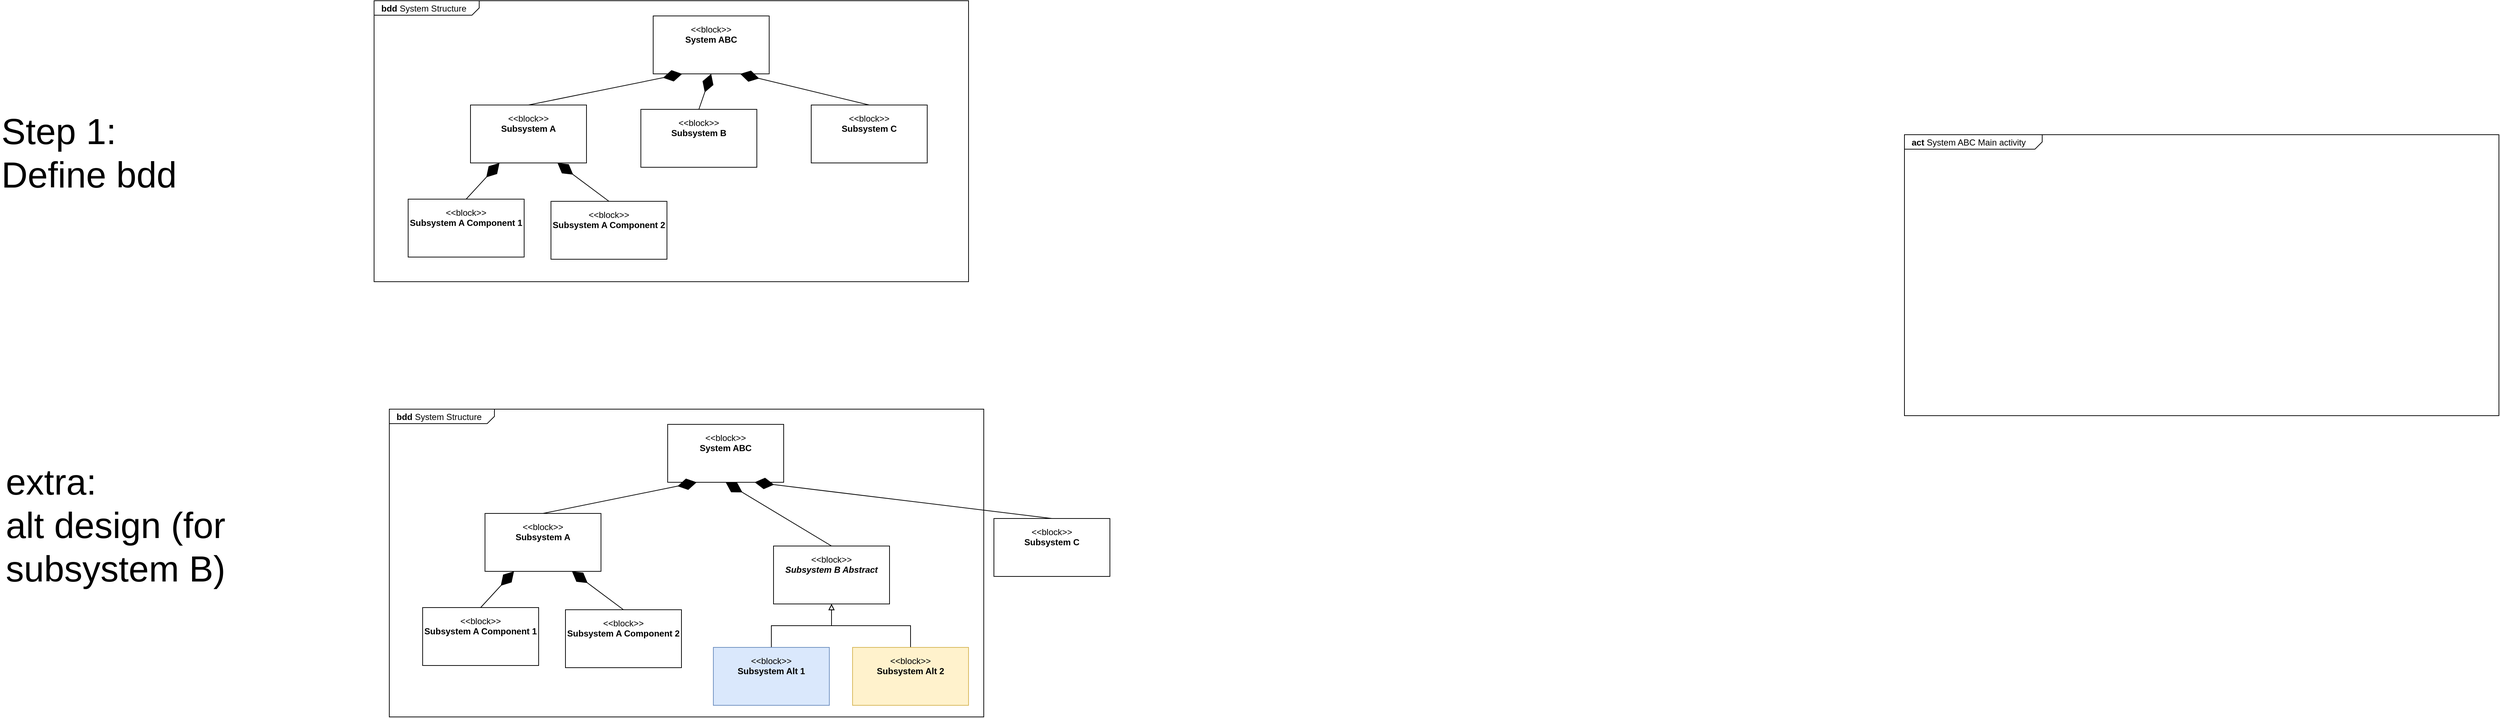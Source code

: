 <mxfile version="24.6.4" type="device" pages="4">
  <diagram id="Gn2OiuliHgOnqNAahbxb" name="[bdd] System ABC">
    <mxGraphModel dx="3358" dy="1448" grid="0" gridSize="10" guides="1" tooltips="1" connect="1" arrows="1" fold="1" page="0" pageScale="1" pageWidth="850" pageHeight="1100" math="0" shadow="0">
      <root>
        <mxCell id="0" />
        <mxCell id="1" parent="0" />
        <mxCell id="eYZ6ASoFyNUgm4oFO3Yi-16" value="&lt;p style=&quot;margin:0px;margin-top:4px;margin-left:10px;text-align:left;&quot;&gt;&lt;b&gt;bdd&lt;/b&gt;&amp;nbsp;&lt;span style=&quot;background-color: initial; text-align: center;&quot;&gt;System Structure&lt;/span&gt;&lt;/p&gt;" style="html=1;shape=mxgraph.sysml.package;html=1;overflow=fill;whiteSpace=wrap;labelX=145.55;recursiveResize=0;allowArrows=0;connectable=0;fillColor=none;" vertex="1" parent="1">
          <mxGeometry x="-865" y="-355" width="820" height="388" as="geometry" />
        </mxCell>
        <mxCell id="eYZ6ASoFyNUgm4oFO3Yi-2" value="&lt;p&gt;&amp;lt;&amp;lt;block&amp;gt;&amp;gt;&lt;br&gt;&lt;b&gt;System ABC&lt;/b&gt;&lt;/p&gt;" style="shape=rect;html=1;overflow=fill;whiteSpace=wrap;align=center;" vertex="1" parent="1">
          <mxGeometry x="-480" y="-334" width="160" height="80" as="geometry" />
        </mxCell>
        <mxCell id="eYZ6ASoFyNUgm4oFO3Yi-3" value="&lt;p&gt;&amp;lt;&amp;lt;block&amp;gt;&amp;gt;&lt;br&gt;&lt;b&gt;Subsystem A&lt;/b&gt;&lt;/p&gt;" style="shape=rect;html=1;overflow=fill;whiteSpace=wrap;align=center;" vertex="1" parent="1">
          <mxGeometry x="-732" y="-211" width="160" height="80" as="geometry" />
        </mxCell>
        <mxCell id="eYZ6ASoFyNUgm4oFO3Yi-6" value="&lt;p&gt;&amp;lt;&amp;lt;block&amp;gt;&amp;gt;&lt;br&gt;&lt;b&gt;Subsystem B&lt;/b&gt;&lt;/p&gt;" style="shape=rect;html=1;overflow=fill;whiteSpace=wrap;align=center;" vertex="1" parent="1">
          <mxGeometry x="-497" y="-205" width="160" height="80" as="geometry" />
        </mxCell>
        <mxCell id="eYZ6ASoFyNUgm4oFO3Yi-7" value="&lt;p&gt;&amp;lt;&amp;lt;block&amp;gt;&amp;gt;&lt;br&gt;&lt;b&gt;Subsystem C&lt;/b&gt;&lt;/p&gt;" style="shape=rect;html=1;overflow=fill;whiteSpace=wrap;align=center;" vertex="1" parent="1">
          <mxGeometry x="-262" y="-211" width="160" height="80" as="geometry" />
        </mxCell>
        <mxCell id="eYZ6ASoFyNUgm4oFO3Yi-8" value="&lt;p&gt;&amp;lt;&amp;lt;block&amp;gt;&amp;gt;&lt;br&gt;&lt;b&gt;Subsystem A Component 1&lt;/b&gt;&lt;/p&gt;" style="shape=rect;html=1;overflow=fill;whiteSpace=wrap;align=center;" vertex="1" parent="1">
          <mxGeometry x="-818" y="-81" width="160" height="80" as="geometry" />
        </mxCell>
        <mxCell id="eYZ6ASoFyNUgm4oFO3Yi-9" value="&lt;p&gt;&amp;lt;&amp;lt;block&amp;gt;&amp;gt;&lt;br&gt;&lt;b&gt;Subsystem A Component 2&lt;/b&gt;&lt;/p&gt;" style="shape=rect;html=1;overflow=fill;whiteSpace=wrap;align=center;" vertex="1" parent="1">
          <mxGeometry x="-621" y="-78" width="160" height="80" as="geometry" />
        </mxCell>
        <mxCell id="eYZ6ASoFyNUgm4oFO3Yi-10" value="" style="endArrow=diamondThin;endFill=1;endSize=24;html=1;rounded=0;entryX=0.25;entryY=1;entryDx=0;entryDy=0;exitX=0.5;exitY=0;exitDx=0;exitDy=0;" edge="1" parent="1" source="eYZ6ASoFyNUgm4oFO3Yi-3" target="eYZ6ASoFyNUgm4oFO3Yi-2">
          <mxGeometry width="160" relative="1" as="geometry">
            <mxPoint x="-662" y="-221" as="sourcePoint" />
            <mxPoint x="-502" y="-221" as="targetPoint" />
          </mxGeometry>
        </mxCell>
        <mxCell id="eYZ6ASoFyNUgm4oFO3Yi-12" value="" style="endArrow=diamondThin;endFill=1;endSize=24;html=1;rounded=0;entryX=0.5;entryY=1;entryDx=0;entryDy=0;exitX=0.5;exitY=0;exitDx=0;exitDy=0;" edge="1" parent="1" source="eYZ6ASoFyNUgm4oFO3Yi-6" target="eYZ6ASoFyNUgm4oFO3Yi-2">
          <mxGeometry width="160" relative="1" as="geometry">
            <mxPoint x="-642" y="-167" as="sourcePoint" />
            <mxPoint x="-430" y="-244" as="targetPoint" />
          </mxGeometry>
        </mxCell>
        <mxCell id="eYZ6ASoFyNUgm4oFO3Yi-13" value="" style="endArrow=diamondThin;endFill=1;endSize=24;html=1;rounded=0;entryX=0.75;entryY=1;entryDx=0;entryDy=0;exitX=0.5;exitY=0;exitDx=0;exitDy=0;" edge="1" parent="1" source="eYZ6ASoFyNUgm4oFO3Yi-7" target="eYZ6ASoFyNUgm4oFO3Yi-2">
          <mxGeometry width="160" relative="1" as="geometry">
            <mxPoint x="-632" y="-157" as="sourcePoint" />
            <mxPoint x="-420" y="-234" as="targetPoint" />
          </mxGeometry>
        </mxCell>
        <mxCell id="eYZ6ASoFyNUgm4oFO3Yi-14" value="" style="endArrow=diamondThin;endFill=1;endSize=24;html=1;rounded=0;entryX=0.25;entryY=1;entryDx=0;entryDy=0;exitX=0.5;exitY=0;exitDx=0;exitDy=0;" edge="1" parent="1" source="eYZ6ASoFyNUgm4oFO3Yi-8" target="eYZ6ASoFyNUgm4oFO3Yi-3">
          <mxGeometry width="160" relative="1" as="geometry">
            <mxPoint x="-946" y="20" as="sourcePoint" />
            <mxPoint x="-734" y="-57" as="targetPoint" />
          </mxGeometry>
        </mxCell>
        <mxCell id="eYZ6ASoFyNUgm4oFO3Yi-15" value="" style="endArrow=diamondThin;endFill=1;endSize=24;html=1;rounded=0;entryX=0.75;entryY=1;entryDx=0;entryDy=0;exitX=0.5;exitY=0;exitDx=0;exitDy=0;" edge="1" parent="1" source="eYZ6ASoFyNUgm4oFO3Yi-9" target="eYZ6ASoFyNUgm4oFO3Yi-3">
          <mxGeometry width="160" relative="1" as="geometry">
            <mxPoint x="-936" y="30" as="sourcePoint" />
            <mxPoint x="-724" y="-47" as="targetPoint" />
          </mxGeometry>
        </mxCell>
        <mxCell id="RslL7lyCR3wsN0ZiOSXI-18" value="&lt;p style=&quot;text-align: left; margin: 4px 0px 0px 10px;&quot;&gt;&lt;span style=&quot;background-color: initial; text-align: center;&quot;&gt;&lt;b&gt;act&amp;nbsp;&lt;/b&gt;System ABC Main activity&lt;/span&gt;&lt;/p&gt;" style="html=1;shape=mxgraph.sysml.package;html=1;overflow=fill;whiteSpace=wrap;labelX=190.48;recursiveResize=0;allowArrows=0;connectable=0;fillColor=none;" vertex="1" parent="1">
          <mxGeometry x="1246" y="-170" width="820" height="388" as="geometry" />
        </mxCell>
        <mxCell id="9pW2lxZE846_woRiyUFn-1" value="Step 1:&lt;br&gt;Define bdd" style="text;strokeColor=none;align=left;fillColor=none;html=1;verticalAlign=top;whiteSpace=wrap;rounded=0;fontFamily=Helvetica;fontSize=50;fontColor=default;labelBackgroundColor=default;" vertex="1" parent="1">
          <mxGeometry x="-1381" y="-211" width="303" height="150" as="geometry" />
        </mxCell>
        <mxCell id="f-zqq9OSsntwcQouCg8S-1" value="&lt;p style=&quot;margin:0px;margin-top:4px;margin-left:10px;text-align:left;&quot;&gt;&lt;b&gt;bdd&lt;/b&gt;&amp;nbsp;&lt;span style=&quot;background-color: initial; text-align: center;&quot;&gt;System Structure&lt;/span&gt;&lt;/p&gt;" style="html=1;shape=mxgraph.sysml.package;html=1;overflow=fill;whiteSpace=wrap;labelX=145.55;recursiveResize=0;allowArrows=0;connectable=0;fillColor=none;" vertex="1" parent="1">
          <mxGeometry x="-844" y="209" width="820" height="425" as="geometry" />
        </mxCell>
        <mxCell id="f-zqq9OSsntwcQouCg8S-2" value="&lt;p&gt;&amp;lt;&amp;lt;block&amp;gt;&amp;gt;&lt;br&gt;&lt;b&gt;System ABC&lt;/b&gt;&lt;/p&gt;" style="shape=rect;html=1;overflow=fill;whiteSpace=wrap;align=center;" vertex="1" parent="1">
          <mxGeometry x="-460" y="230" width="160" height="80" as="geometry" />
        </mxCell>
        <mxCell id="f-zqq9OSsntwcQouCg8S-3" value="&lt;p&gt;&amp;lt;&amp;lt;block&amp;gt;&amp;gt;&lt;br&gt;&lt;b&gt;Subsystem A&lt;/b&gt;&lt;/p&gt;" style="shape=rect;html=1;overflow=fill;whiteSpace=wrap;align=center;" vertex="1" parent="1">
          <mxGeometry x="-712" y="353" width="160" height="80" as="geometry" />
        </mxCell>
        <mxCell id="f-zqq9OSsntwcQouCg8S-4" value="&lt;p&gt;&amp;lt;&amp;lt;block&amp;gt;&amp;gt;&lt;br&gt;&lt;b&gt;&lt;i&gt;Subsystem B Abstract&lt;/i&gt;&lt;/b&gt;&lt;/p&gt;" style="shape=rect;html=1;overflow=fill;whiteSpace=wrap;align=center;" vertex="1" parent="1">
          <mxGeometry x="-314" y="398" width="160" height="80" as="geometry" />
        </mxCell>
        <mxCell id="f-zqq9OSsntwcQouCg8S-5" value="&lt;p&gt;&amp;lt;&amp;lt;block&amp;gt;&amp;gt;&lt;br&gt;&lt;b&gt;Subsystem C&lt;/b&gt;&lt;/p&gt;" style="shape=rect;html=1;overflow=fill;whiteSpace=wrap;align=center;" vertex="1" parent="1">
          <mxGeometry x="-10" y="360" width="160" height="80" as="geometry" />
        </mxCell>
        <mxCell id="f-zqq9OSsntwcQouCg8S-6" value="&lt;p&gt;&amp;lt;&amp;lt;block&amp;gt;&amp;gt;&lt;br&gt;&lt;b&gt;Subsystem A Component 1&lt;/b&gt;&lt;/p&gt;" style="shape=rect;html=1;overflow=fill;whiteSpace=wrap;align=center;" vertex="1" parent="1">
          <mxGeometry x="-798" y="483" width="160" height="80" as="geometry" />
        </mxCell>
        <mxCell id="f-zqq9OSsntwcQouCg8S-7" value="&lt;p&gt;&amp;lt;&amp;lt;block&amp;gt;&amp;gt;&lt;br&gt;&lt;b&gt;Subsystem A Component 2&lt;/b&gt;&lt;/p&gt;" style="shape=rect;html=1;overflow=fill;whiteSpace=wrap;align=center;" vertex="1" parent="1">
          <mxGeometry x="-601" y="486" width="160" height="80" as="geometry" />
        </mxCell>
        <mxCell id="f-zqq9OSsntwcQouCg8S-8" value="" style="endArrow=diamondThin;endFill=1;endSize=24;html=1;rounded=0;entryX=0.25;entryY=1;entryDx=0;entryDy=0;exitX=0.5;exitY=0;exitDx=0;exitDy=0;" edge="1" parent="1" source="f-zqq9OSsntwcQouCg8S-3" target="f-zqq9OSsntwcQouCg8S-2">
          <mxGeometry width="160" relative="1" as="geometry">
            <mxPoint x="-642" y="343" as="sourcePoint" />
            <mxPoint x="-482" y="343" as="targetPoint" />
          </mxGeometry>
        </mxCell>
        <mxCell id="f-zqq9OSsntwcQouCg8S-9" value="" style="endArrow=diamondThin;endFill=1;endSize=24;html=1;rounded=0;entryX=0.5;entryY=1;entryDx=0;entryDy=0;exitX=0.5;exitY=0;exitDx=0;exitDy=0;" edge="1" parent="1" source="f-zqq9OSsntwcQouCg8S-4" target="f-zqq9OSsntwcQouCg8S-2">
          <mxGeometry width="160" relative="1" as="geometry">
            <mxPoint x="-622" y="397" as="sourcePoint" />
            <mxPoint x="-410" y="320" as="targetPoint" />
          </mxGeometry>
        </mxCell>
        <mxCell id="f-zqq9OSsntwcQouCg8S-10" value="" style="endArrow=diamondThin;endFill=1;endSize=24;html=1;rounded=0;entryX=0.75;entryY=1;entryDx=0;entryDy=0;exitX=0.5;exitY=0;exitDx=0;exitDy=0;" edge="1" parent="1" source="f-zqq9OSsntwcQouCg8S-5" target="f-zqq9OSsntwcQouCg8S-2">
          <mxGeometry width="160" relative="1" as="geometry">
            <mxPoint x="-612" y="407" as="sourcePoint" />
            <mxPoint x="-400" y="330" as="targetPoint" />
          </mxGeometry>
        </mxCell>
        <mxCell id="f-zqq9OSsntwcQouCg8S-11" value="" style="endArrow=diamondThin;endFill=1;endSize=24;html=1;rounded=0;entryX=0.25;entryY=1;entryDx=0;entryDy=0;exitX=0.5;exitY=0;exitDx=0;exitDy=0;" edge="1" parent="1" source="f-zqq9OSsntwcQouCg8S-6" target="f-zqq9OSsntwcQouCg8S-3">
          <mxGeometry width="160" relative="1" as="geometry">
            <mxPoint x="-926" y="584" as="sourcePoint" />
            <mxPoint x="-714" y="507" as="targetPoint" />
          </mxGeometry>
        </mxCell>
        <mxCell id="f-zqq9OSsntwcQouCg8S-12" value="" style="endArrow=diamondThin;endFill=1;endSize=24;html=1;rounded=0;entryX=0.75;entryY=1;entryDx=0;entryDy=0;exitX=0.5;exitY=0;exitDx=0;exitDy=0;" edge="1" parent="1" source="f-zqq9OSsntwcQouCg8S-7" target="f-zqq9OSsntwcQouCg8S-3">
          <mxGeometry width="160" relative="1" as="geometry">
            <mxPoint x="-916" y="594" as="sourcePoint" />
            <mxPoint x="-704" y="517" as="targetPoint" />
          </mxGeometry>
        </mxCell>
        <mxCell id="f-zqq9OSsntwcQouCg8S-13" value="extra:&lt;br&gt;alt design (for subsystem B)" style="text;strokeColor=none;align=left;fillColor=none;html=1;verticalAlign=top;whiteSpace=wrap;rounded=0;fontFamily=Helvetica;fontSize=50;fontColor=default;labelBackgroundColor=default;" vertex="1" parent="1">
          <mxGeometry x="-1375" y="273" width="375" height="150" as="geometry" />
        </mxCell>
        <mxCell id="f-zqq9OSsntwcQouCg8S-16" style="edgeStyle=orthogonalEdgeStyle;shape=connector;rounded=0;orthogonalLoop=1;jettySize=auto;html=1;exitX=0.5;exitY=0;exitDx=0;exitDy=0;entryX=0.5;entryY=1;entryDx=0;entryDy=0;strokeColor=default;align=center;verticalAlign=middle;fontFamily=Helvetica;fontSize=11;fontColor=default;labelBackgroundColor=default;endArrow=block;endFill=0;" edge="1" parent="1" source="f-zqq9OSsntwcQouCg8S-14" target="f-zqq9OSsntwcQouCg8S-4">
          <mxGeometry relative="1" as="geometry" />
        </mxCell>
        <mxCell id="f-zqq9OSsntwcQouCg8S-14" value="&lt;p&gt;&amp;lt;&amp;lt;block&amp;gt;&amp;gt;&lt;br&gt;&lt;b&gt;Subsystem Alt 1&lt;/b&gt;&lt;/p&gt;" style="shape=rect;html=1;overflow=fill;whiteSpace=wrap;align=center;fillColor=#dae8fc;strokeColor=#6c8ebf;" vertex="1" parent="1">
          <mxGeometry x="-397" y="538" width="160" height="80" as="geometry" />
        </mxCell>
        <mxCell id="f-zqq9OSsntwcQouCg8S-17" style="edgeStyle=orthogonalEdgeStyle;shape=connector;rounded=0;orthogonalLoop=1;jettySize=auto;html=1;exitX=0.5;exitY=0;exitDx=0;exitDy=0;strokeColor=default;align=center;verticalAlign=middle;fontFamily=Helvetica;fontSize=11;fontColor=default;labelBackgroundColor=default;endArrow=block;endFill=0;entryX=0.5;entryY=1;entryDx=0;entryDy=0;" edge="1" parent="1" source="f-zqq9OSsntwcQouCg8S-15" target="f-zqq9OSsntwcQouCg8S-4">
          <mxGeometry relative="1" as="geometry">
            <mxPoint x="-228.759" y="489.345" as="targetPoint" />
          </mxGeometry>
        </mxCell>
        <mxCell id="f-zqq9OSsntwcQouCg8S-15" value="&lt;p&gt;&amp;lt;&amp;lt;block&amp;gt;&amp;gt;&lt;br&gt;&lt;b&gt;Subsystem Alt 2&lt;/b&gt;&lt;/p&gt;" style="shape=rect;html=1;overflow=fill;whiteSpace=wrap;align=center;fillColor=#fff2cc;strokeColor=#d6b656;" vertex="1" parent="1">
          <mxGeometry x="-205" y="538" width="160" height="80" as="geometry" />
        </mxCell>
      </root>
    </mxGraphModel>
  </diagram>
  <diagram id="zKHihLyh0YItavoveIj0" name="[ibd] System ABC">
    <mxGraphModel dx="3598" dy="953" grid="0" gridSize="10" guides="1" tooltips="1" connect="1" arrows="1" fold="1" page="0" pageScale="1" pageWidth="850" pageHeight="1100" math="0" shadow="0">
      <root>
        <mxCell id="0" />
        <mxCell id="1" parent="0" />
        <mxCell id="QcCMuf7AIgYfSEe6GJMz-1" value="&lt;p style=&quot;margin:0px;margin-top:4px;margin-left:10px;text-align:left;&quot;&gt;&lt;b&gt;ibd&lt;/b&gt;&amp;nbsp;&lt;span style=&quot;background-color: initial; text-align: center;&quot;&gt;System ABC&lt;/span&gt;&lt;/p&gt;" style="html=1;shape=mxgraph.sysml.package;html=1;overflow=fill;whiteSpace=wrap;labelX=145.55;recursiveResize=0;allowArrows=0;connectable=0;fillColor=none;" vertex="1" parent="1">
          <mxGeometry x="-922" y="567" width="819" height="280" as="geometry" />
        </mxCell>
        <mxCell id="q_wcbPbaGitToD5u9_Oe-1" value="&lt;p style=&quot;margin:0px;margin-top:4px;margin-left:10px;text-align:left;&quot;&gt;&lt;b&gt;ibd&lt;/b&gt;&amp;nbsp;&lt;span style=&quot;background-color: initial; text-align: center;&quot;&gt;System ABC&lt;/span&gt;&lt;/p&gt;" style="html=1;shape=mxgraph.sysml.package;html=1;overflow=fill;whiteSpace=wrap;labelX=145.55;recursiveResize=0;allowArrows=0;connectable=0;fillColor=none;" vertex="1" parent="1">
          <mxGeometry x="-844" y="74" width="736" height="280" as="geometry" />
        </mxCell>
        <mxCell id="q_wcbPbaGitToD5u9_Oe-2" value="Subsystem A" style="swimlane;whiteSpace=wrap;html=1;treeFolding=0;pointerEvents=1;rotatable=1;editable=1;movable=1;resizable=1;deletable=1;locked=0;connectable=1;container=0;" vertex="1" parent="1">
          <mxGeometry x="-817" y="121" width="200" height="200" as="geometry" />
        </mxCell>
        <mxCell id="q_wcbPbaGitToD5u9_Oe-3" value="SSA Component 1" style="rounded=0;whiteSpace=wrap;html=1;" vertex="1" parent="q_wcbPbaGitToD5u9_Oe-2">
          <mxGeometry x="33" y="50" width="120" height="60" as="geometry" />
        </mxCell>
        <mxCell id="q_wcbPbaGitToD5u9_Oe-4" value="SSA Component 2" style="rounded=0;whiteSpace=wrap;html=1;" vertex="1" parent="q_wcbPbaGitToD5u9_Oe-2">
          <mxGeometry x="35" y="123" width="120" height="60" as="geometry" />
        </mxCell>
        <mxCell id="q_wcbPbaGitToD5u9_Oe-5" value="Subsystem C" style="rounded=0;whiteSpace=wrap;html=1;" vertex="1" parent="1">
          <mxGeometry x="-269" y="272" width="120" height="60" as="geometry" />
        </mxCell>
        <mxCell id="q_wcbPbaGitToD5u9_Oe-6" value="Subsystem B" style="rounded=0;whiteSpace=wrap;html=1;" vertex="1" parent="1">
          <mxGeometry x="-272" y="133" width="120" height="60" as="geometry" />
        </mxCell>
        <mxCell id="q_wcbPbaGitToD5u9_Oe-7" value="p1:~power interface" style="html=1;shape=mxgraph.sysml.port;sysMLPortType=flowN;direction=south;spacing=0;labelPosition=left;verticalLabelPosition=top;align=right;verticalAlign=bottom;" vertex="1" parent="1">
          <mxGeometry x="-281" y="160" width="20" height="20" as="geometry" />
        </mxCell>
        <mxCell id="q_wcbPbaGitToD5u9_Oe-8" style="rounded=0;orthogonalLoop=1;jettySize=auto;html=1;" edge="1" parent="1" source="q_wcbPbaGitToD5u9_Oe-10" target="q_wcbPbaGitToD5u9_Oe-7">
          <mxGeometry relative="1" as="geometry" />
        </mxCell>
        <mxCell id="q_wcbPbaGitToD5u9_Oe-9" value="12 VDC" style="edgeLabel;html=1;align=center;verticalAlign=middle;resizable=0;points=[];" vertex="1" connectable="0" parent="q_wcbPbaGitToD5u9_Oe-8">
          <mxGeometry x="0.148" relative="1" as="geometry">
            <mxPoint x="-20" y="-1" as="offset" />
          </mxGeometry>
        </mxCell>
        <mxCell id="q_wcbPbaGitToD5u9_Oe-10" value="p1: power interface" style="html=1;shape=mxgraph.sysml.port;sysMLPortType=flowN;labelPosition=right;verticalLabelPosition=top;align=left;verticalAlign=bottom;spacing=0;direction=south;" vertex="1" parent="1">
          <mxGeometry x="-627" y="161" width="20" height="20" as="geometry" />
        </mxCell>
        <mxCell id="q_wcbPbaGitToD5u9_Oe-11" value="p2:~power interface" style="html=1;shape=mxgraph.sysml.port;sysMLPortType=flowN;direction=south;spacing=0;labelPosition=left;verticalLabelPosition=top;align=right;verticalAlign=bottom;" vertex="1" parent="1">
          <mxGeometry x="-281" y="291.5" width="20" height="20" as="geometry" />
        </mxCell>
        <mxCell id="q_wcbPbaGitToD5u9_Oe-12" style="rounded=0;orthogonalLoop=1;jettySize=auto;html=1;" edge="1" parent="1" source="q_wcbPbaGitToD5u9_Oe-14" target="q_wcbPbaGitToD5u9_Oe-11">
          <mxGeometry relative="1" as="geometry" />
        </mxCell>
        <mxCell id="q_wcbPbaGitToD5u9_Oe-13" value="5.5 VDC" style="edgeLabel;html=1;align=center;verticalAlign=middle;resizable=0;points=[];" vertex="1" connectable="0" parent="q_wcbPbaGitToD5u9_Oe-12">
          <mxGeometry x="0.148" relative="1" as="geometry">
            <mxPoint x="-20" y="-1" as="offset" />
          </mxGeometry>
        </mxCell>
        <mxCell id="q_wcbPbaGitToD5u9_Oe-14" value="p2: power interface" style="html=1;shape=mxgraph.sysml.port;sysMLPortType=flowN;labelPosition=right;verticalLabelPosition=top;align=left;verticalAlign=bottom;spacing=0;direction=south;" vertex="1" parent="1">
          <mxGeometry x="-627" y="292.5" width="20" height="20" as="geometry" />
        </mxCell>
        <mxCell id="Xl29iiVf4GNGnY3VVdI_-1" value="p3:data interface" style="html=1;shape=mxgraph.sysml.port;sysMLPortType=flowN;labelPosition=right;verticalLabelPosition=bottom;align=left;verticalAlign=top;spacing=0;direction=west;fontFamily=Helvetica;fontSize=11;fontColor=default;labelBackgroundColor=default;" vertex="1" parent="1">
          <mxGeometry x="-187" y="186.0" width="20" height="20" as="geometry" />
        </mxCell>
        <mxCell id="Xl29iiVf4GNGnY3VVdI_-2" value="p3:~data interface" style="html=1;shape=mxgraph.sysml.port;sysMLPortType=flowN;direction=west;spacing=0;labelPosition=right;verticalLabelPosition=top;align=left;verticalAlign=bottom;fontFamily=Helvetica;fontSize=11;fontColor=default;labelBackgroundColor=default;" vertex="1" parent="1">
          <mxGeometry x="-187" y="264.0" width="20" height="20" as="geometry" />
        </mxCell>
        <mxCell id="Xl29iiVf4GNGnY3VVdI_-3" value="Dataset" style="rounded=0;orthogonalLoop=1;jettySize=auto;html=1;labelPosition=left;verticalLabelPosition=top;align=right;verticalAlign=bottom;strokeColor=default;fontFamily=Helvetica;fontSize=11;fontColor=default;labelBackgroundColor=default;endArrow=open;endFill=0;" edge="1" source="Xl29iiVf4GNGnY3VVdI_-1" target="Xl29iiVf4GNGnY3VVdI_-2" parent="1">
          <mxGeometry x="0.241" relative="1" as="geometry">
            <mxPoint as="offset" />
          </mxGeometry>
        </mxCell>
        <mxCell id="o05aH14Unev2j6igac35-1" value="Step 2:&lt;br&gt;Define ibd, down to subsystem level" style="text;strokeColor=none;align=left;fillColor=none;html=1;verticalAlign=top;whiteSpace=wrap;rounded=0;fontFamily=Helvetica;fontSize=50;fontColor=default;labelBackgroundColor=default;" vertex="1" parent="1">
          <mxGeometry x="-1645" y="119" width="767" height="194" as="geometry" />
        </mxCell>
        <mxCell id="B2uHriydUpqHdO2E2RLG-1" value="Interface design can start from [ibd], or [act].&amp;nbsp;" style="shape=note;whiteSpace=wrap;html=1;backgroundOutline=1;fontColor=#000000;darkOpacity=0.05;fillColor=#FFF9B2;strokeColor=none;fillStyle=solid;direction=west;gradientDirection=north;gradientColor=#FFF2A1;shadow=1;size=20;pointerEvents=1;fontFamily=Helvetica;fontSize=11;labelBackgroundColor=none;align=left;verticalAlign=top;" vertex="1" parent="1">
          <mxGeometry x="-351" y="335" width="140" height="110" as="geometry" />
        </mxCell>
        <mxCell id="QcCMuf7AIgYfSEe6GJMz-2" value="Subsystem A" style="swimlane;whiteSpace=wrap;html=1;treeFolding=0;pointerEvents=1;rotatable=1;editable=1;movable=1;resizable=1;deletable=1;locked=0;connectable=1;container=0;" vertex="1" parent="1">
          <mxGeometry x="-840" y="604" width="306" height="221" as="geometry" />
        </mxCell>
        <mxCell id="QcCMuf7AIgYfSEe6GJMz-3" value="SSA Component 1" style="rounded=0;whiteSpace=wrap;html=1;" vertex="1" parent="QcCMuf7AIgYfSEe6GJMz-2">
          <mxGeometry x="15" y="36" width="128" height="44" as="geometry" />
        </mxCell>
        <mxCell id="QcCMuf7AIgYfSEe6GJMz-4" value="SSA Component 2" style="rounded=0;whiteSpace=wrap;html=1;" vertex="1" parent="QcCMuf7AIgYfSEe6GJMz-2">
          <mxGeometry x="18" y="165" width="128" height="40" as="geometry" />
        </mxCell>
        <mxCell id="QcCMuf7AIgYfSEe6GJMz-20" value="p1: power interface" style="html=1;shape=mxgraph.sysml.port;sysMLPortType=flowN;labelPosition=right;verticalLabelPosition=top;align=left;verticalAlign=bottom;spacing=0;direction=south;" vertex="1" parent="QcCMuf7AIgYfSEe6GJMz-2">
          <mxGeometry x="133" y="49" width="20" height="20" as="geometry" />
        </mxCell>
        <mxCell id="QcCMuf7AIgYfSEe6GJMz-21" value="p2: power interface" style="html=1;shape=mxgraph.sysml.port;sysMLPortType=flowN;labelPosition=right;verticalLabelPosition=top;align=left;verticalAlign=bottom;spacing=0;direction=south;" vertex="1" parent="QcCMuf7AIgYfSEe6GJMz-2">
          <mxGeometry x="139" y="178" width="20" height="20" as="geometry" />
        </mxCell>
        <mxCell id="xrBxvXLi7tba-xRpiz2X-2" value="host power" style="html=1;shape=mxgraph.sysml.port;sysMLPortType=flowN;labelPosition=left;verticalLabelPosition=top;align=right;verticalAlign=bottom;spacing=0;direction=south;" vertex="1" parent="QcCMuf7AIgYfSEe6GJMz-2">
          <mxGeometry x="5" y="49" width="20" height="20" as="geometry" />
        </mxCell>
        <mxCell id="xrBxvXLi7tba-xRpiz2X-3" value="host power" style="html=1;shape=mxgraph.sysml.port;sysMLPortType=flowN;labelPosition=left;verticalLabelPosition=top;align=right;verticalAlign=bottom;spacing=0;direction=south;" vertex="1" parent="QcCMuf7AIgYfSEe6GJMz-2">
          <mxGeometry x="8" y="178" width="20" height="20" as="geometry" />
        </mxCell>
        <mxCell id="QcCMuf7AIgYfSEe6GJMz-5" value="Subsystem C" style="rounded=0;whiteSpace=wrap;html=1;" vertex="1" parent="1">
          <mxGeometry x="-264" y="765" width="120" height="60" as="geometry" />
        </mxCell>
        <mxCell id="QcCMuf7AIgYfSEe6GJMz-6" value="Subsystem B" style="rounded=0;whiteSpace=wrap;html=1;" vertex="1" parent="1">
          <mxGeometry x="-267" y="626" width="120" height="60" as="geometry" />
        </mxCell>
        <mxCell id="QcCMuf7AIgYfSEe6GJMz-7" value="p1:~power interface" style="html=1;shape=mxgraph.sysml.port;sysMLPortType=flowN;direction=south;spacing=0;labelPosition=left;verticalLabelPosition=top;align=right;verticalAlign=bottom;" vertex="1" parent="1">
          <mxGeometry x="-276" y="653" width="20" height="20" as="geometry" />
        </mxCell>
        <mxCell id="QcCMuf7AIgYfSEe6GJMz-8" style="rounded=0;orthogonalLoop=1;jettySize=auto;html=1;" edge="1" parent="1" source="QcCMuf7AIgYfSEe6GJMz-10" target="QcCMuf7AIgYfSEe6GJMz-7">
          <mxGeometry relative="1" as="geometry" />
        </mxCell>
        <mxCell id="QcCMuf7AIgYfSEe6GJMz-9" value="12 VDC" style="edgeLabel;html=1;align=center;verticalAlign=middle;resizable=0;points=[];" vertex="1" connectable="0" parent="QcCMuf7AIgYfSEe6GJMz-8">
          <mxGeometry x="0.148" relative="1" as="geometry">
            <mxPoint x="-20" y="-1" as="offset" />
          </mxGeometry>
        </mxCell>
        <mxCell id="QcCMuf7AIgYfSEe6GJMz-10" value="p1: power interface" style="html=1;shape=mxgraph.sysml.port;sysMLPortType=flowN;labelPosition=right;verticalLabelPosition=top;align=left;verticalAlign=bottom;spacing=0;direction=south;" vertex="1" parent="1">
          <mxGeometry x="-545" y="653" width="20" height="20" as="geometry" />
        </mxCell>
        <mxCell id="QcCMuf7AIgYfSEe6GJMz-11" value="p2:~power interface" style="html=1;shape=mxgraph.sysml.port;sysMLPortType=flowN;direction=south;spacing=0;labelPosition=left;verticalLabelPosition=top;align=right;verticalAlign=bottom;" vertex="1" parent="1">
          <mxGeometry x="-276" y="784.5" width="20" height="20" as="geometry" />
        </mxCell>
        <mxCell id="QcCMuf7AIgYfSEe6GJMz-12" style="rounded=0;orthogonalLoop=1;jettySize=auto;html=1;" edge="1" parent="1" source="QcCMuf7AIgYfSEe6GJMz-14" target="QcCMuf7AIgYfSEe6GJMz-11">
          <mxGeometry relative="1" as="geometry" />
        </mxCell>
        <mxCell id="QcCMuf7AIgYfSEe6GJMz-13" value="5.5 VDC" style="edgeLabel;html=1;align=center;verticalAlign=middle;resizable=0;points=[];" vertex="1" connectable="0" parent="QcCMuf7AIgYfSEe6GJMz-12">
          <mxGeometry x="0.148" relative="1" as="geometry">
            <mxPoint x="-20" y="-1" as="offset" />
          </mxGeometry>
        </mxCell>
        <mxCell id="QcCMuf7AIgYfSEe6GJMz-14" value="p2: power interface" style="html=1;shape=mxgraph.sysml.port;sysMLPortType=flowN;labelPosition=right;verticalLabelPosition=top;align=left;verticalAlign=bottom;spacing=0;direction=south;" vertex="1" parent="1">
          <mxGeometry x="-545" y="782" width="20" height="20" as="geometry" />
        </mxCell>
        <mxCell id="QcCMuf7AIgYfSEe6GJMz-15" value="p3:data interface" style="html=1;shape=mxgraph.sysml.port;sysMLPortType=flowN;labelPosition=right;verticalLabelPosition=bottom;align=left;verticalAlign=top;spacing=0;direction=west;fontFamily=Helvetica;fontSize=11;fontColor=default;labelBackgroundColor=default;" vertex="1" parent="1">
          <mxGeometry x="-182" y="679.0" width="20" height="20" as="geometry" />
        </mxCell>
        <mxCell id="QcCMuf7AIgYfSEe6GJMz-16" value="p3:~data interface" style="html=1;shape=mxgraph.sysml.port;sysMLPortType=flowN;direction=west;spacing=0;labelPosition=right;verticalLabelPosition=top;align=left;verticalAlign=bottom;fontFamily=Helvetica;fontSize=11;fontColor=default;labelBackgroundColor=default;" vertex="1" parent="1">
          <mxGeometry x="-182" y="757.0" width="20" height="20" as="geometry" />
        </mxCell>
        <mxCell id="QcCMuf7AIgYfSEe6GJMz-17" value="Dataset" style="rounded=0;orthogonalLoop=1;jettySize=auto;html=1;labelPosition=left;verticalLabelPosition=top;align=right;verticalAlign=bottom;strokeColor=default;fontFamily=Helvetica;fontSize=11;fontColor=default;labelBackgroundColor=default;endArrow=open;endFill=0;" edge="1" parent="1" source="QcCMuf7AIgYfSEe6GJMz-15" target="QcCMuf7AIgYfSEe6GJMz-16">
          <mxGeometry x="0.241" relative="1" as="geometry">
            <mxPoint as="offset" />
          </mxGeometry>
        </mxCell>
        <mxCell id="QcCMuf7AIgYfSEe6GJMz-19" value="Step 6:&lt;br&gt;Define ibd, down to component level" style="text;strokeColor=none;align=left;fillColor=none;html=1;verticalAlign=top;whiteSpace=wrap;rounded=0;fontFamily=Helvetica;fontSize=50;fontColor=default;labelBackgroundColor=default;" vertex="1" parent="1">
          <mxGeometry x="-1622" y="632.75" width="688" height="188.25" as="geometry" />
        </mxCell>
        <mxCell id="QcCMuf7AIgYfSEe6GJMz-22" style="rounded=0;orthogonalLoop=1;jettySize=auto;html=1;exitX=0.5;exitY=0;exitDx=0;exitDy=0;exitPerimeter=0;entryX=0.5;entryY=1;entryDx=0;entryDy=0;entryPerimeter=0;" edge="1" parent="1" source="QcCMuf7AIgYfSEe6GJMz-20" target="QcCMuf7AIgYfSEe6GJMz-10">
          <mxGeometry relative="1" as="geometry">
            <mxPoint x="-515" y="673" as="sourcePoint" />
            <mxPoint x="-266" y="673" as="targetPoint" />
          </mxGeometry>
        </mxCell>
        <mxCell id="QcCMuf7AIgYfSEe6GJMz-23" value="12 VDC" style="edgeLabel;html=1;align=center;verticalAlign=middle;resizable=0;points=[];" vertex="1" connectable="0" parent="QcCMuf7AIgYfSEe6GJMz-22">
          <mxGeometry x="0.148" relative="1" as="geometry">
            <mxPoint x="-20" y="-1" as="offset" />
          </mxGeometry>
        </mxCell>
        <mxCell id="QcCMuf7AIgYfSEe6GJMz-24" style="rounded=0;orthogonalLoop=1;jettySize=auto;html=1;exitX=0.5;exitY=0;exitDx=0;exitDy=0;exitPerimeter=0;entryX=0.5;entryY=1;entryDx=0;entryDy=0;entryPerimeter=0;" edge="1" parent="1" source="QcCMuf7AIgYfSEe6GJMz-21" target="QcCMuf7AIgYfSEe6GJMz-14">
          <mxGeometry relative="1" as="geometry">
            <mxPoint x="-515" y="802" as="sourcePoint" />
            <mxPoint x="-266" y="804" as="targetPoint" />
          </mxGeometry>
        </mxCell>
        <mxCell id="QcCMuf7AIgYfSEe6GJMz-25" value="5.5 VDC" style="edgeLabel;html=1;align=center;verticalAlign=middle;resizable=0;points=[];" vertex="1" connectable="0" parent="QcCMuf7AIgYfSEe6GJMz-24">
          <mxGeometry x="0.148" relative="1" as="geometry">
            <mxPoint x="-20" y="-1" as="offset" />
          </mxGeometry>
        </mxCell>
        <mxCell id="xrBxvXLi7tba-xRpiz2X-1" value="host power" style="html=1;shape=mxgraph.sysml.port;sysMLPortType=flowN;labelPosition=left;verticalLabelPosition=top;align=right;verticalAlign=bottom;spacing=0;direction=south;" vertex="1" parent="1">
          <mxGeometry x="-934" y="710" width="20" height="20" as="geometry" />
        </mxCell>
        <mxCell id="xrBxvXLi7tba-xRpiz2X-4" style="edgeStyle=orthogonalEdgeStyle;shape=connector;rounded=0;orthogonalLoop=1;jettySize=auto;html=1;exitX=0.5;exitY=0;exitDx=0;exitDy=0;exitPerimeter=0;entryX=0.5;entryY=1;entryDx=0;entryDy=0;entryPerimeter=0;strokeColor=default;align=center;verticalAlign=middle;fontFamily=Helvetica;fontSize=11;fontColor=default;labelBackgroundColor=default;endArrow=open;endFill=0;" edge="1" parent="1" source="xrBxvXLi7tba-xRpiz2X-1" target="xrBxvXLi7tba-xRpiz2X-2">
          <mxGeometry relative="1" as="geometry">
            <Array as="points">
              <mxPoint x="-914" y="718" />
              <mxPoint x="-885" y="718" />
              <mxPoint x="-885" y="663" />
            </Array>
          </mxGeometry>
        </mxCell>
        <mxCell id="xrBxvXLi7tba-xRpiz2X-5" style="shape=connector;rounded=0;orthogonalLoop=1;jettySize=auto;html=1;exitX=0.5;exitY=0;exitDx=0;exitDy=0;exitPerimeter=0;entryX=0.5;entryY=1;entryDx=0;entryDy=0;entryPerimeter=0;strokeColor=default;align=center;verticalAlign=middle;fontFamily=Helvetica;fontSize=11;fontColor=default;labelBackgroundColor=default;endArrow=open;endFill=0;edgeStyle=orthogonalEdgeStyle;" edge="1" parent="1" source="xrBxvXLi7tba-xRpiz2X-1" target="xrBxvXLi7tba-xRpiz2X-3">
          <mxGeometry relative="1" as="geometry">
            <mxPoint x="-846" y="728" as="sourcePoint" />
            <mxPoint x="-825" y="673" as="targetPoint" />
            <Array as="points">
              <mxPoint x="-914" y="718" />
              <mxPoint x="-886" y="718" />
              <mxPoint x="-886" y="792" />
            </Array>
          </mxGeometry>
        </mxCell>
        <mxCell id="xrBxvXLi7tba-xRpiz2X-6" value="indicates object from outside the system ABC" style="shape=note;whiteSpace=wrap;html=1;backgroundOutline=1;fontColor=#000000;darkOpacity=0.05;fillColor=#FFF9B2;strokeColor=none;fillStyle=solid;direction=west;gradientDirection=north;gradientColor=#FFF2A1;shadow=1;size=20;pointerEvents=1;fontFamily=Helvetica;fontSize=11;labelBackgroundColor=none;align=left;verticalAlign=top;" vertex="1" parent="1">
          <mxGeometry x="-1087" y="782" width="140" height="110" as="geometry" />
        </mxCell>
        <mxCell id="xrBxvXLi7tba-xRpiz2X-7" style="edgeStyle=none;shape=connector;rounded=0;orthogonalLoop=1;jettySize=auto;html=1;exitX=0;exitY=1;exitDx=0;exitDy=0;exitPerimeter=0;entryX=0.98;entryY=0.94;entryDx=0;entryDy=0;entryPerimeter=0;dashed=1;strokeColor=default;align=center;verticalAlign=middle;fontFamily=Helvetica;fontSize=11;fontColor=default;labelBackgroundColor=default;endArrow=none;endFill=0;" edge="1" parent="1" source="xrBxvXLi7tba-xRpiz2X-6" target="xrBxvXLi7tba-xRpiz2X-1">
          <mxGeometry relative="1" as="geometry" />
        </mxCell>
      </root>
    </mxGraphModel>
  </diagram>
  <diagram id="qqsl4XH_BVpiGovsWrdO" name="[act] System ABC Main">
    <mxGraphModel dx="3730" dy="2147" grid="0" gridSize="10" guides="1" tooltips="1" connect="1" arrows="1" fold="1" page="0" pageScale="1" pageWidth="850" pageHeight="1100" math="0" shadow="0">
      <root>
        <mxCell id="0" />
        <mxCell id="1" parent="0" />
        <mxCell id="HntiiwYYyS19DQuSzVvu-3" value="System ABC" style="swimlane;childLayout=stackLayout;resizeParent=1;resizeParentMax=0;startSize=20;html=1;" vertex="1" parent="1">
          <mxGeometry x="79" y="-322" width="569" height="363" as="geometry" />
        </mxCell>
        <mxCell id="HntiiwYYyS19DQuSzVvu-4" value="Subsystem A" style="swimlane;startSize=20;html=1;" vertex="1" parent="HntiiwYYyS19DQuSzVvu-3">
          <mxGeometry y="20" width="216" height="343" as="geometry" />
        </mxCell>
        <mxCell id="HntiiwYYyS19DQuSzVvu-18" style="edgeStyle=none;shape=connector;rounded=0;orthogonalLoop=1;jettySize=auto;html=1;exitX=0.5;exitY=1;exitDx=0;exitDy=0;entryX=0.5;entryY=0;entryDx=0;entryDy=0;dashed=1;strokeColor=default;align=center;verticalAlign=middle;fontFamily=Helvetica;fontSize=11;fontColor=default;labelBackgroundColor=default;endArrow=open;endFill=0;" edge="1" parent="HntiiwYYyS19DQuSzVvu-4" source="HntiiwYYyS19DQuSzVvu-1" target="HntiiwYYyS19DQuSzVvu-2">
          <mxGeometry relative="1" as="geometry" />
        </mxCell>
        <mxCell id="HntiiwYYyS19DQuSzVvu-1" value="" style="shape=ellipse;html=1;fillColor=strokeColor;strokeWidth=2;verticalLabelPosition=bottom;verticalAlignment=top;perimeter=ellipsePerimeter;" vertex="1" parent="HntiiwYYyS19DQuSzVvu-4">
          <mxGeometry x="71.5" y="37" width="40" height="40" as="geometry" />
        </mxCell>
        <mxCell id="HntiiwYYyS19DQuSzVvu-2" value="Send Power to other subsystems" style="shape=rect;html=1;rounded=1;whiteSpace=wrap;align=center;" vertex="1" parent="HntiiwYYyS19DQuSzVvu-4">
          <mxGeometry x="26" y="156" width="131" height="57" as="geometry" />
        </mxCell>
        <mxCell id="HntiiwYYyS19DQuSzVvu-7" value="" style="html=1;points=[[1,0.2,0,0,0],[1,0.4,0,0,0],[1,0.6,0,0,0],[1,0.8,0,0,0]];perimeter=orthogonalPerimeter;fillColor=strokeColor;" vertex="1" parent="HntiiwYYyS19DQuSzVvu-4">
          <mxGeometry x="189" y="81" width="5" height="195" as="geometry" />
        </mxCell>
        <mxCell id="HntiiwYYyS19DQuSzVvu-13" style="rounded=0;orthogonalLoop=1;jettySize=auto;html=1;exitX=1;exitY=0.5;exitDx=0;exitDy=0;entryX=-0.2;entryY=0.53;entryDx=0;entryDy=0;entryPerimeter=0;endArrow=open;endFill=0;dashed=1;" edge="1" parent="HntiiwYYyS19DQuSzVvu-4" source="HntiiwYYyS19DQuSzVvu-2" target="HntiiwYYyS19DQuSzVvu-7">
          <mxGeometry relative="1" as="geometry" />
        </mxCell>
        <mxCell id="HntiiwYYyS19DQuSzVvu-5" value="Subsystem B" style="swimlane;startSize=20;html=1;" vertex="1" parent="HntiiwYYyS19DQuSzVvu-3">
          <mxGeometry x="216" y="20" width="187" height="343" as="geometry" />
        </mxCell>
        <mxCell id="HntiiwYYyS19DQuSzVvu-8" value="Rx power and loads software" style="shape=rect;html=1;rounded=1;whiteSpace=wrap;align=center;" vertex="1" parent="HntiiwYYyS19DQuSzVvu-5">
          <mxGeometry x="13" y="94" width="131" height="57" as="geometry" />
        </mxCell>
        <mxCell id="HntiiwYYyS19DQuSzVvu-10" value="" style="html=1;shape=mxgraph.sysml.flowFinal;strokeWidth=2;verticalLabelPosition=bottom;verticalAlignment=top;" vertex="1" parent="HntiiwYYyS19DQuSzVvu-5">
          <mxGeometry x="63" y="172" width="31" height="31" as="geometry" />
        </mxCell>
        <mxCell id="HntiiwYYyS19DQuSzVvu-15" style="edgeStyle=none;shape=connector;rounded=0;orthogonalLoop=1;jettySize=auto;html=1;exitX=0.5;exitY=1;exitDx=0;exitDy=0;entryX=0.5;entryY=0;entryDx=0;entryDy=0;entryPerimeter=0;dashed=1;strokeColor=default;align=center;verticalAlign=middle;fontFamily=Helvetica;fontSize=11;fontColor=default;labelBackgroundColor=default;endArrow=open;endFill=0;" edge="1" parent="HntiiwYYyS19DQuSzVvu-5" source="HntiiwYYyS19DQuSzVvu-8" target="HntiiwYYyS19DQuSzVvu-10">
          <mxGeometry relative="1" as="geometry" />
        </mxCell>
        <mxCell id="HntiiwYYyS19DQuSzVvu-6" value="Subsystem C" style="swimlane;startSize=20;html=1;" vertex="1" parent="HntiiwYYyS19DQuSzVvu-3">
          <mxGeometry x="403" y="20" width="166" height="343" as="geometry" />
        </mxCell>
        <mxCell id="HntiiwYYyS19DQuSzVvu-17" style="edgeStyle=none;shape=connector;rounded=0;orthogonalLoop=1;jettySize=auto;html=1;exitX=0.5;exitY=1;exitDx=0;exitDy=0;dashed=1;strokeColor=default;align=center;verticalAlign=middle;fontFamily=Helvetica;fontSize=11;fontColor=default;labelBackgroundColor=default;endArrow=open;endFill=0;" edge="1" parent="HntiiwYYyS19DQuSzVvu-6" source="HntiiwYYyS19DQuSzVvu-9" target="HntiiwYYyS19DQuSzVvu-12">
          <mxGeometry relative="1" as="geometry" />
        </mxCell>
        <mxCell id="HntiiwYYyS19DQuSzVvu-9" value="Rx Power and starts boot up process" style="shape=rect;html=1;rounded=1;whiteSpace=wrap;align=center;" vertex="1" parent="HntiiwYYyS19DQuSzVvu-6">
          <mxGeometry x="17.5" y="212" width="131" height="57" as="geometry" />
        </mxCell>
        <mxCell id="HntiiwYYyS19DQuSzVvu-12" value="" style="html=1;shape=mxgraph.sysml.flowFinal;strokeWidth=2;verticalLabelPosition=bottom;verticalAlignment=top;" vertex="1" parent="HntiiwYYyS19DQuSzVvu-6">
          <mxGeometry x="70" y="286" width="31" height="31" as="geometry" />
        </mxCell>
        <mxCell id="HntiiwYYyS19DQuSzVvu-14" style="edgeStyle=none;shape=connector;rounded=0;orthogonalLoop=1;jettySize=auto;html=1;exitX=1;exitY=0.2;exitDx=0;exitDy=0;exitPerimeter=0;entryX=0.005;entryY=0.456;entryDx=0;entryDy=0;entryPerimeter=0;dashed=1;strokeColor=default;align=center;verticalAlign=middle;fontFamily=Helvetica;fontSize=11;fontColor=default;labelBackgroundColor=default;endArrow=open;endFill=0;" edge="1" parent="HntiiwYYyS19DQuSzVvu-3" source="HntiiwYYyS19DQuSzVvu-7" target="HntiiwYYyS19DQuSzVvu-8">
          <mxGeometry relative="1" as="geometry" />
        </mxCell>
        <mxCell id="HntiiwYYyS19DQuSzVvu-16" style="edgeStyle=none;shape=connector;rounded=0;orthogonalLoop=1;jettySize=auto;html=1;exitX=1;exitY=0.8;exitDx=0;exitDy=0;exitPerimeter=0;entryX=0;entryY=0.5;entryDx=0;entryDy=0;dashed=1;strokeColor=default;align=center;verticalAlign=middle;fontFamily=Helvetica;fontSize=11;fontColor=default;labelBackgroundColor=default;endArrow=open;endFill=0;" edge="1" parent="HntiiwYYyS19DQuSzVvu-3" source="HntiiwYYyS19DQuSzVvu-7" target="HntiiwYYyS19DQuSzVvu-9">
          <mxGeometry relative="1" as="geometry" />
        </mxCell>
        <mxCell id="zr9n1ofDXVud9sqQjCgx-20" value="System ABC" style="swimlane;childLayout=stackLayout;resizeParent=1;resizeParentMax=0;startSize=20;html=1;" vertex="1" parent="1">
          <mxGeometry x="66" y="260" width="640" height="540" as="geometry" />
        </mxCell>
        <mxCell id="zr9n1ofDXVud9sqQjCgx-21" value="Subsystem A" style="swimlane;startSize=20;html=1;" vertex="1" parent="zr9n1ofDXVud9sqQjCgx-20">
          <mxGeometry y="20" width="216" height="520" as="geometry" />
        </mxCell>
        <mxCell id="zr9n1ofDXVud9sqQjCgx-22" style="edgeStyle=none;shape=connector;rounded=0;orthogonalLoop=1;jettySize=auto;html=1;exitX=0.5;exitY=1;exitDx=0;exitDy=0;entryX=0.5;entryY=0;entryDx=0;entryDy=0;dashed=1;strokeColor=default;align=center;verticalAlign=middle;fontFamily=Helvetica;fontSize=11;fontColor=default;labelBackgroundColor=default;endArrow=open;endFill=0;" edge="1" parent="zr9n1ofDXVud9sqQjCgx-21" source="zr9n1ofDXVud9sqQjCgx-23" target="zr9n1ofDXVud9sqQjCgx-24">
          <mxGeometry relative="1" as="geometry" />
        </mxCell>
        <mxCell id="zr9n1ofDXVud9sqQjCgx-23" value="" style="shape=ellipse;html=1;fillColor=strokeColor;strokeWidth=2;verticalLabelPosition=bottom;verticalAlignment=top;perimeter=ellipsePerimeter;" vertex="1" parent="zr9n1ofDXVud9sqQjCgx-21">
          <mxGeometry x="65.5" y="35" width="40" height="40" as="geometry" />
        </mxCell>
        <mxCell id="zr9n1ofDXVud9sqQjCgx-24" value="Send Power to other subsystems" style="shape=rect;html=1;rounded=1;whiteSpace=wrap;align=center;" vertex="1" parent="zr9n1ofDXVud9sqQjCgx-21">
          <mxGeometry x="20" y="100" width="131" height="75" as="geometry" />
        </mxCell>
        <mxCell id="zr9n1ofDXVud9sqQjCgx-38" value="power ssb" style="html=1;shape=mxgraph.sysml.port;sysMLPortType=flowN;labelPosition=right;verticalLabelPosition=bottom;align=left;verticalAlign=top;spacing=0;direction=south;fontFamily=Helvetica;fontSize=11;fontColor=default;labelBackgroundColor=default;" vertex="1" parent="zr9n1ofDXVud9sqQjCgx-21">
          <mxGeometry x="140" y="142.5" width="20" height="20" as="geometry" />
        </mxCell>
        <mxCell id="DpfMlG8mz-KbTRacASxD-1" value="power ssc" style="html=1;shape=mxgraph.sysml.port;sysMLPortType=flowN;labelPosition=right;verticalLabelPosition=top;align=left;verticalAlign=bottom;spacing=0;direction=south;fontFamily=Helvetica;fontSize=11;fontColor=default;labelBackgroundColor=default;" vertex="1" parent="zr9n1ofDXVud9sqQjCgx-21">
          <mxGeometry x="140" y="112.5" width="20" height="20" as="geometry" />
        </mxCell>
        <mxCell id="Gn3j1Vtz5dhhIpfAwpDu-28" value="input" style="html=1;shape=mxgraph.sysml.port;sysMLPortType=flowN;direction=south;spacing=0;labelPosition=left;verticalLabelPosition=top;align=right;verticalAlign=bottom;fontFamily=Helvetica;fontSize=11;fontColor=default;labelBackgroundColor=default;" vertex="1" parent="zr9n1ofDXVud9sqQjCgx-21">
          <mxGeometry x="9" y="138" width="20" height="20" as="geometry" />
        </mxCell>
        <mxCell id="zr9n1ofDXVud9sqQjCgx-27" value="Subsystem B" style="swimlane;startSize=20;html=1;" vertex="1" parent="zr9n1ofDXVud9sqQjCgx-20">
          <mxGeometry x="216" y="20" width="187" height="520" as="geometry" />
        </mxCell>
        <mxCell id="zr9n1ofDXVud9sqQjCgx-28" value="Rx power and loads software" style="shape=rect;html=1;rounded=1;whiteSpace=wrap;align=center;" vertex="1" parent="zr9n1ofDXVud9sqQjCgx-27">
          <mxGeometry x="36" y="190" width="131" height="57" as="geometry" />
        </mxCell>
        <mxCell id="zr9n1ofDXVud9sqQjCgx-39" value="input" style="html=1;shape=mxgraph.sysml.port;sysMLPortType=flowN;direction=west;spacing=0;labelPosition=left;verticalLabelPosition=top;align=right;verticalAlign=bottom;fontFamily=Helvetica;fontSize=11;fontColor=default;labelBackgroundColor=default;" vertex="1" parent="zr9n1ofDXVud9sqQjCgx-27">
          <mxGeometry x="66" y="181.5" width="20" height="20" as="geometry" />
        </mxCell>
        <mxCell id="zr9n1ofDXVud9sqQjCgx-31" value="Subsystem C" style="swimlane;startSize=20;html=1;" vertex="1" parent="zr9n1ofDXVud9sqQjCgx-20">
          <mxGeometry x="403" y="20" width="237" height="520" as="geometry" />
        </mxCell>
        <mxCell id="Gn3j1Vtz5dhhIpfAwpDu-24" value="Rx dataset from subsystem B" style="shape=rect;html=1;rounded=1;whiteSpace=wrap;align=center;" vertex="1" parent="zr9n1ofDXVud9sqQjCgx-31">
          <mxGeometry x="58.5" y="375" width="131" height="57" as="geometry" />
        </mxCell>
        <mxCell id="zr9n1ofDXVud9sqQjCgx-33" value="Rx Power and starts boot up process" style="shape=rect;html=1;rounded=1;whiteSpace=wrap;align=center;" vertex="1" parent="zr9n1ofDXVud9sqQjCgx-31">
          <mxGeometry x="58.5" y="185" width="131" height="57" as="geometry" />
        </mxCell>
        <mxCell id="DpfMlG8mz-KbTRacASxD-2" value="input" style="html=1;shape=mxgraph.sysml.port;sysMLPortType=flowN;direction=west;spacing=0;labelPosition=left;verticalLabelPosition=top;align=right;verticalAlign=bottom;fontFamily=Helvetica;fontSize=11;fontColor=default;labelBackgroundColor=default;" vertex="1" parent="zr9n1ofDXVud9sqQjCgx-31">
          <mxGeometry x="86.5" y="177" width="20" height="20" as="geometry" />
        </mxCell>
        <mxCell id="Gn3j1Vtz5dhhIpfAwpDu-5" value="Complete bootup sequences" style="shape=rect;html=1;rounded=1;whiteSpace=wrap;align=center;" vertex="1" parent="zr9n1ofDXVud9sqQjCgx-31">
          <mxGeometry x="58.5" y="275" width="131" height="57" as="geometry" />
        </mxCell>
        <mxCell id="Gn3j1Vtz5dhhIpfAwpDu-6" value="" style="edgeStyle=none;shape=connector;rounded=0;orthogonalLoop=1;jettySize=auto;html=1;exitX=0.5;exitY=1;exitDx=0;exitDy=0;dashed=1;strokeColor=default;align=center;verticalAlign=middle;fontFamily=Helvetica;fontSize=11;fontColor=default;labelBackgroundColor=default;endArrow=open;endFill=0;" edge="1" parent="zr9n1ofDXVud9sqQjCgx-31" source="zr9n1ofDXVud9sqQjCgx-33" target="Gn3j1Vtz5dhhIpfAwpDu-5">
          <mxGeometry relative="1" as="geometry">
            <mxPoint x="124" y="242" as="sourcePoint" />
            <mxPoint x="128" y="486" as="targetPoint" />
          </mxGeometry>
        </mxCell>
        <mxCell id="jGbL5E9rKPwOfq-MtKxQ-10" value="p1" style="html=1;shape=mxgraph.sysml.port;sysMLPortType=flowN;direction=south;spacing=0;labelPosition=left;verticalLabelPosition=top;align=right;verticalAlign=bottom;fontFamily=Helvetica;fontSize=11;fontColor=default;labelBackgroundColor=default;" vertex="1" parent="zr9n1ofDXVud9sqQjCgx-31">
          <mxGeometry x="50" y="399" width="20" height="20" as="geometry" />
        </mxCell>
        <mxCell id="zr9n1ofDXVud9sqQjCgx-34" value="" style="html=1;shape=mxgraph.sysml.flowFinal;strokeWidth=2;verticalLabelPosition=bottom;verticalAlignment=top;" vertex="1" parent="zr9n1ofDXVud9sqQjCgx-31">
          <mxGeometry x="108.5" y="460" width="31" height="31" as="geometry" />
        </mxCell>
        <mxCell id="zr9n1ofDXVud9sqQjCgx-32" style="edgeStyle=none;shape=connector;rounded=0;orthogonalLoop=1;jettySize=auto;html=1;exitX=0.5;exitY=1;exitDx=0;exitDy=0;dashed=1;strokeColor=default;align=center;verticalAlign=middle;fontFamily=Helvetica;fontSize=11;fontColor=default;labelBackgroundColor=default;endArrow=open;endFill=0;" edge="1" parent="zr9n1ofDXVud9sqQjCgx-31" source="Gn3j1Vtz5dhhIpfAwpDu-24" target="zr9n1ofDXVud9sqQjCgx-34">
          <mxGeometry relative="1" as="geometry" />
        </mxCell>
        <mxCell id="Gn3j1Vtz5dhhIpfAwpDu-25" value="" style="edgeStyle=none;shape=connector;rounded=0;orthogonalLoop=1;jettySize=auto;html=1;exitX=0.5;exitY=1;exitDx=0;exitDy=0;dashed=1;strokeColor=default;align=center;verticalAlign=middle;fontFamily=Helvetica;fontSize=11;fontColor=default;labelBackgroundColor=default;endArrow=open;endFill=0;" edge="1" parent="zr9n1ofDXVud9sqQjCgx-31" source="Gn3j1Vtz5dhhIpfAwpDu-5" target="Gn3j1Vtz5dhhIpfAwpDu-24">
          <mxGeometry relative="1" as="geometry">
            <mxPoint x="122" y="335" as="sourcePoint" />
            <mxPoint x="128" y="486" as="targetPoint" />
          </mxGeometry>
        </mxCell>
        <mxCell id="zr9n1ofDXVud9sqQjCgx-40" value="12VDC" style="rounded=0;orthogonalLoop=1;jettySize=auto;html=1;strokeColor=default;align=center;verticalAlign=middle;fontFamily=Helvetica;fontSize=11;fontColor=default;labelBackgroundColor=default;endArrow=open;endFill=0;exitX=0.5;exitY=0;exitDx=0;exitDy=0;exitPerimeter=0;entryX=0.5;entryY=1;entryDx=0;entryDy=0;entryPerimeter=0;edgeStyle=orthogonalEdgeStyle;" edge="1" source="zr9n1ofDXVud9sqQjCgx-38" target="zr9n1ofDXVud9sqQjCgx-39" parent="zr9n1ofDXVud9sqQjCgx-20">
          <mxGeometry relative="1" as="geometry" />
        </mxCell>
        <mxCell id="DpfMlG8mz-KbTRacASxD-3" value="5.5VDC" style="rounded=0;orthogonalLoop=1;jettySize=auto;html=1;strokeColor=default;align=center;verticalAlign=middle;fontFamily=Helvetica;fontSize=11;fontColor=default;labelBackgroundColor=default;endArrow=open;endFill=0;exitX=0.5;exitY=0;exitDx=0;exitDy=0;exitPerimeter=0;entryX=0.5;entryY=1;entryDx=0;entryDy=0;entryPerimeter=0;edgeStyle=orthogonalEdgeStyle;" edge="1" parent="zr9n1ofDXVud9sqQjCgx-20" source="DpfMlG8mz-KbTRacASxD-1" target="DpfMlG8mz-KbTRacASxD-2">
          <mxGeometry relative="1" as="geometry" />
        </mxCell>
        <mxCell id="zr9n1ofDXVud9sqQjCgx-37" value="object flow can and should supersede control flow, once data is known" style="shape=note;whiteSpace=wrap;html=1;backgroundOutline=1;fontColor=#000000;darkOpacity=0.05;fillColor=#FFF9B2;strokeColor=none;fillStyle=solid;direction=west;gradientDirection=north;gradientColor=#FFF2A1;shadow=1;size=20;pointerEvents=1;fontFamily=Helvetica;fontSize=15;labelBackgroundColor=none;align=left;verticalAlign=top;spacingLeft=2;spacingRight=2;" vertex="1" parent="1">
          <mxGeometry x="695" y="-275" width="200" height="160" as="geometry" />
        </mxCell>
        <mxCell id="zr9n1ofDXVud9sqQjCgx-29" value="" style="html=1;shape=mxgraph.sysml.flowFinal;strokeWidth=2;verticalLabelPosition=bottom;verticalAlignment=top;" vertex="1" parent="1">
          <mxGeometry x="368" y="744" width="31" height="31" as="geometry" />
        </mxCell>
        <mxCell id="zr9n1ofDXVud9sqQjCgx-30" style="edgeStyle=none;shape=connector;rounded=0;orthogonalLoop=1;jettySize=auto;html=1;exitX=0.5;exitY=1;exitDx=0;exitDy=0;entryX=0.5;entryY=0;entryDx=0;entryDy=0;entryPerimeter=0;dashed=1;strokeColor=default;align=center;verticalAlign=middle;fontFamily=Helvetica;fontSize=11;fontColor=default;labelBackgroundColor=default;endArrow=open;endFill=0;" edge="1" parent="1" source="Gn3j1Vtz5dhhIpfAwpDu-2" target="zr9n1ofDXVud9sqQjCgx-29">
          <mxGeometry relative="1" as="geometry" />
        </mxCell>
        <mxCell id="Gn3j1Vtz5dhhIpfAwpDu-1" value="Perform Init procedures" style="shape=rect;html=1;rounded=1;whiteSpace=wrap;align=center;" vertex="1" parent="1">
          <mxGeometry x="318" y="559" width="131" height="57" as="geometry" />
        </mxCell>
        <mxCell id="Gn3j1Vtz5dhhIpfAwpDu-3" value="" style="edgeStyle=none;shape=connector;rounded=0;orthogonalLoop=1;jettySize=auto;html=1;exitX=0.5;exitY=1;exitDx=0;exitDy=0;entryX=0.5;entryY=0;entryDx=0;entryDy=0;entryPerimeter=0;dashed=1;strokeColor=default;align=center;verticalAlign=middle;fontFamily=Helvetica;fontSize=11;fontColor=default;labelBackgroundColor=default;endArrow=open;endFill=0;" edge="1" parent="1" source="zr9n1ofDXVud9sqQjCgx-28" target="Gn3j1Vtz5dhhIpfAwpDu-1">
          <mxGeometry relative="1" as="geometry">
            <mxPoint x="384" y="527" as="sourcePoint" />
            <mxPoint x="384" y="744" as="targetPoint" />
          </mxGeometry>
        </mxCell>
        <mxCell id="Gn3j1Vtz5dhhIpfAwpDu-4" value="" style="edgeStyle=none;shape=connector;rounded=0;orthogonalLoop=1;jettySize=auto;html=1;exitX=0.5;exitY=1;exitDx=0;exitDy=0;entryX=0.5;entryY=0;entryDx=0;entryDy=0;entryPerimeter=0;dashed=1;strokeColor=default;align=center;verticalAlign=middle;fontFamily=Helvetica;fontSize=11;fontColor=default;labelBackgroundColor=default;endArrow=open;endFill=0;" edge="1" parent="1" source="Gn3j1Vtz5dhhIpfAwpDu-1" target="Gn3j1Vtz5dhhIpfAwpDu-2">
          <mxGeometry relative="1" as="geometry">
            <mxPoint x="363" y="616" as="sourcePoint" />
            <mxPoint x="384" y="744" as="targetPoint" />
          </mxGeometry>
        </mxCell>
        <mxCell id="Gn3j1Vtz5dhhIpfAwpDu-2" value="Send dataset to subsystem C" style="shape=rect;html=1;rounded=1;whiteSpace=wrap;align=center;" vertex="1" parent="1">
          <mxGeometry x="318" y="658" width="131" height="57" as="geometry" />
        </mxCell>
        <mxCell id="Gn3j1Vtz5dhhIpfAwpDu-26" value="Power from host" style="shape=rect;html=1;rounded=1;whiteSpace=wrap;align=center;" vertex="1" parent="1">
          <mxGeometry x="-126" y="384" width="131" height="75" as="geometry" />
        </mxCell>
        <mxCell id="Gn3j1Vtz5dhhIpfAwpDu-27" value="power ssb" style="html=1;shape=mxgraph.sysml.port;sysMLPortType=flowN;labelPosition=right;verticalLabelPosition=bottom;align=left;verticalAlign=top;spacing=0;direction=south;fontFamily=Helvetica;fontSize=11;fontColor=default;labelBackgroundColor=default;" vertex="1" parent="1">
          <mxGeometry x="-6" y="416" width="20" height="20" as="geometry" />
        </mxCell>
        <mxCell id="Gn3j1Vtz5dhhIpfAwpDu-29" style="rounded=0;orthogonalLoop=1;jettySize=auto;html=1;strokeColor=default;align=center;verticalAlign=middle;fontFamily=Helvetica;fontSize=11;fontColor=default;labelBackgroundColor=default;endArrow=open;endFill=0;exitX=0.5;exitY=0;exitDx=0;exitDy=0;exitPerimeter=0;entryX=0.5;entryY=1;entryDx=0;entryDy=0;entryPerimeter=0;" edge="1" parent="1" source="Gn3j1Vtz5dhhIpfAwpDu-27" target="Gn3j1Vtz5dhhIpfAwpDu-28">
          <mxGeometry relative="1" as="geometry" />
        </mxCell>
        <mxCell id="jGbL5E9rKPwOfq-MtKxQ-3" value="Step 3:&lt;div&gt;Define System Main activity&lt;/div&gt;" style="text;strokeColor=none;align=left;fillColor=none;html=1;verticalAlign=top;whiteSpace=wrap;rounded=0;fontFamily=Helvetica;fontSize=50;fontColor=default;labelBackgroundColor=default;horizontal=1;" vertex="1" parent="1">
          <mxGeometry x="-399" y="-248" width="388" height="213" as="geometry" />
        </mxCell>
        <mxCell id="jGbL5E9rKPwOfq-MtKxQ-4" value="Step 4:&lt;div&gt;Define Subsystem activity&lt;/div&gt;" style="text;strokeColor=none;align=left;fillColor=none;html=1;verticalAlign=top;whiteSpace=wrap;rounded=0;fontFamily=Helvetica;fontSize=50;fontColor=default;labelBackgroundColor=default;" vertex="1" parent="1">
          <mxGeometry x="-568" y="373" width="425" height="209" as="geometry" />
        </mxCell>
        <mxCell id="jGbL5E9rKPwOfq-MtKxQ-9" value="p1" style="html=1;shape=mxgraph.sysml.port;sysMLPortType=flowN;labelPosition=right;verticalLabelPosition=top;align=left;verticalAlign=bottom;spacing=0;direction=south;fontFamily=Helvetica;fontSize=11;fontColor=default;labelBackgroundColor=default;" vertex="1" parent="1">
          <mxGeometry x="436" y="679" width="20" height="20" as="geometry" />
        </mxCell>
        <mxCell id="jGbL5E9rKPwOfq-MtKxQ-11" style="rounded=0;orthogonalLoop=1;jettySize=auto;html=1;strokeColor=default;align=center;verticalAlign=middle;fontFamily=Helvetica;fontSize=11;fontColor=default;labelBackgroundColor=default;endArrow=open;endFill=0;" edge="1" source="jGbL5E9rKPwOfq-MtKxQ-9" target="jGbL5E9rKPwOfq-MtKxQ-10" parent="1">
          <mxGeometry relative="1" as="geometry" />
        </mxCell>
        <mxCell id="eCcVt6mLF4Cloa9XyfRZ-1" value="Data" style="edgeLabel;html=1;align=center;verticalAlign=middle;resizable=0;points=[];fontFamily=Helvetica;fontSize=11;fontColor=default;labelBackgroundColor=default;" vertex="1" connectable="0" parent="jGbL5E9rKPwOfq-MtKxQ-11">
          <mxGeometry x="0.053" y="1" relative="1" as="geometry">
            <mxPoint as="offset" />
          </mxGeometry>
        </mxCell>
        <mxCell id="MhaR7Z937pbVUQt-02zv-1" value="The goal is to completely remove System ABC main activity, and replace it with 3 subsystem level activities.&lt;br&gt;&lt;br&gt;To achieve this, need to use &quot;send signal&quot; and &quot;receive signal&quot; event action&lt;br&gt;&lt;br&gt;It is OK to still have object flow if you as a systerm modeller is fine with it. The main reason to separate to subsystem level is to allow a subsyststem to be swapped out easily, especially if the new subsystem has different behaviour&lt;div&gt;&lt;br&gt;&lt;/div&gt;" style="shape=note;whiteSpace=wrap;html=1;backgroundOutline=1;fontColor=#000000;darkOpacity=0.05;fillColor=#FFF9B2;strokeColor=none;fillStyle=solid;direction=west;gradientDirection=north;gradientColor=#FFF2A1;shadow=1;size=20;pointerEvents=1;fontFamily=Helvetica;fontSize=15;labelBackgroundColor=none;align=left;verticalAlign=top;spacingLeft=2;spacingRight=2;" vertex="1" parent="1">
          <mxGeometry x="729" y="436" width="381" height="249" as="geometry" />
        </mxCell>
        <mxCell id="MhaR7Z937pbVUQt-02zv-2" value="System ABC" style="swimlane;childLayout=stackLayout;resizeParent=1;resizeParentMax=0;startSize=20;html=1;" vertex="1" parent="1">
          <mxGeometry x="104" y="1008" width="640" height="505" as="geometry" />
        </mxCell>
        <mxCell id="MhaR7Z937pbVUQt-02zv-3" value="Subsystem A" style="swimlane;startSize=20;html=1;" vertex="1" parent="MhaR7Z937pbVUQt-02zv-2">
          <mxGeometry y="20" width="216" height="485" as="geometry" />
        </mxCell>
        <mxCell id="MhaR7Z937pbVUQt-02zv-42" style="edgeStyle=none;shape=connector;rounded=0;orthogonalLoop=1;jettySize=auto;html=1;exitX=0.5;exitY=1;exitDx=0;exitDy=0;dashed=1;strokeColor=default;align=center;verticalAlign=middle;fontFamily=Helvetica;fontSize=11;fontColor=default;labelBackgroundColor=default;endArrow=open;endFill=0;" edge="1" parent="MhaR7Z937pbVUQt-02zv-3" source="MhaR7Z937pbVUQt-02zv-5" target="MhaR7Z937pbVUQt-02zv-39">
          <mxGeometry relative="1" as="geometry" />
        </mxCell>
        <mxCell id="MhaR7Z937pbVUQt-02zv-5" value="" style="shape=ellipse;html=1;fillColor=strokeColor;strokeWidth=2;verticalLabelPosition=bottom;verticalAlignment=top;perimeter=ellipsePerimeter;" vertex="1" parent="MhaR7Z937pbVUQt-02zv-3">
          <mxGeometry x="82.5" y="36" width="40" height="40" as="geometry" />
        </mxCell>
        <mxCell id="MhaR7Z937pbVUQt-02zv-43" style="edgeStyle=none;shape=connector;rounded=0;orthogonalLoop=1;jettySize=auto;html=1;exitX=0.5;exitY=1;exitDx=0;exitDy=0;exitPerimeter=0;dashed=1;strokeColor=default;align=center;verticalAlign=middle;fontFamily=Helvetica;fontSize=11;fontColor=default;labelBackgroundColor=default;endArrow=open;endFill=0;" edge="1" parent="MhaR7Z937pbVUQt-02zv-3" source="MhaR7Z937pbVUQt-02zv-39" target="MhaR7Z937pbVUQt-02zv-40">
          <mxGeometry relative="1" as="geometry" />
        </mxCell>
        <mxCell id="MhaR7Z937pbVUQt-02zv-39" value="power" style="html=1;shape=mxgraph.sysml.accEvent;strokeWidth=2;whiteSpace=wrap;align=center;fontFamily=Helvetica;fontSize=11;fontColor=default;labelBackgroundColor=default;" vertex="1" parent="MhaR7Z937pbVUQt-02zv-3">
          <mxGeometry x="52.5" y="114" width="100" height="28" as="geometry" />
        </mxCell>
        <mxCell id="MhaR7Z937pbVUQt-02zv-40" value="" style="html=1;points=[[0.33,1,0,0,0],[0.67,1,0,0,0]];perimeter=orthogonalPerimeter;fillColor=strokeColor;fontFamily=Helvetica;fontSize=11;fontColor=default;labelBackgroundColor=default;" vertex="1" parent="MhaR7Z937pbVUQt-02zv-3">
          <mxGeometry x="41" y="198" width="123" height="9" as="geometry" />
        </mxCell>
        <mxCell id="MhaR7Z937pbVUQt-02zv-38" value="12 VDC via p1" style="html=1;shape=mxgraph.sysml.sendSigAct;strokeWidth=2;whiteSpace=wrap;align=center;fontFamily=Helvetica;fontSize=11;fontColor=default;labelBackgroundColor=default;" vertex="1" parent="MhaR7Z937pbVUQt-02zv-3">
          <mxGeometry x="10" y="323" width="87" height="37" as="geometry" />
        </mxCell>
        <mxCell id="MhaR7Z937pbVUQt-02zv-41" value="5.5 VDC via p2" style="html=1;shape=mxgraph.sysml.sendSigAct;strokeWidth=2;whiteSpace=wrap;align=center;fontFamily=Helvetica;fontSize=11;fontColor=default;labelBackgroundColor=default;" vertex="1" parent="MhaR7Z937pbVUQt-02zv-3">
          <mxGeometry x="113" y="323" width="87" height="37" as="geometry" />
        </mxCell>
        <mxCell id="MhaR7Z937pbVUQt-02zv-44" style="edgeStyle=none;shape=connector;rounded=0;orthogonalLoop=1;jettySize=auto;html=1;exitX=0.33;exitY=1;exitDx=0;exitDy=0;exitPerimeter=0;entryX=0.5;entryY=0;entryDx=0;entryDy=0;entryPerimeter=0;dashed=1;strokeColor=default;align=center;verticalAlign=middle;fontFamily=Helvetica;fontSize=11;fontColor=default;labelBackgroundColor=default;endArrow=open;endFill=0;" edge="1" parent="MhaR7Z937pbVUQt-02zv-3" source="MhaR7Z937pbVUQt-02zv-40" target="MhaR7Z937pbVUQt-02zv-38">
          <mxGeometry relative="1" as="geometry" />
        </mxCell>
        <mxCell id="MhaR7Z937pbVUQt-02zv-45" style="edgeStyle=none;shape=connector;rounded=0;orthogonalLoop=1;jettySize=auto;html=1;exitX=0.67;exitY=1;exitDx=0;exitDy=0;exitPerimeter=0;entryX=0.5;entryY=0;entryDx=0;entryDy=0;entryPerimeter=0;dashed=1;strokeColor=default;align=center;verticalAlign=middle;fontFamily=Helvetica;fontSize=11;fontColor=default;labelBackgroundColor=default;endArrow=open;endFill=0;" edge="1" parent="MhaR7Z937pbVUQt-02zv-3" source="MhaR7Z937pbVUQt-02zv-40" target="MhaR7Z937pbVUQt-02zv-41">
          <mxGeometry relative="1" as="geometry" />
        </mxCell>
        <mxCell id="MhaR7Z937pbVUQt-02zv-10" value="Subsystem B" style="swimlane;startSize=20;html=1;" vertex="1" parent="MhaR7Z937pbVUQt-02zv-2">
          <mxGeometry x="216" y="20" width="187" height="485" as="geometry" />
        </mxCell>
        <mxCell id="MhaR7Z937pbVUQt-02zv-50" style="edgeStyle=none;shape=connector;rounded=0;orthogonalLoop=1;jettySize=auto;html=1;exitX=0.5;exitY=1;exitDx=0;exitDy=0;exitPerimeter=0;dashed=1;strokeColor=default;align=center;verticalAlign=middle;fontFamily=Helvetica;fontSize=11;fontColor=default;labelBackgroundColor=default;endArrow=open;endFill=0;" edge="1" parent="MhaR7Z937pbVUQt-02zv-10" source="MhaR7Z937pbVUQt-02zv-46" target="MhaR7Z937pbVUQt-02zv-47">
          <mxGeometry relative="1" as="geometry" />
        </mxCell>
        <mxCell id="MhaR7Z937pbVUQt-02zv-46" value="12 VDC" style="html=1;shape=mxgraph.sysml.accEvent;strokeWidth=2;whiteSpace=wrap;align=center;fontFamily=Helvetica;fontSize=11;fontColor=default;labelBackgroundColor=default;" vertex="1" parent="MhaR7Z937pbVUQt-02zv-10">
          <mxGeometry x="49" y="72" width="100" height="28" as="geometry" />
        </mxCell>
        <mxCell id="MhaR7Z937pbVUQt-02zv-47" value="Perform Init procedures" style="shape=rect;html=1;rounded=1;whiteSpace=wrap;align=center;" vertex="1" parent="MhaR7Z937pbVUQt-02zv-10">
          <mxGeometry x="33.5" y="154" width="131" height="57" as="geometry" />
        </mxCell>
        <mxCell id="MhaR7Z937pbVUQt-02zv-48" value="Data via p3" style="html=1;shape=mxgraph.sysml.sendSigAct;strokeWidth=2;whiteSpace=wrap;align=center;fontFamily=Helvetica;fontSize=11;fontColor=default;labelBackgroundColor=default;" vertex="1" parent="MhaR7Z937pbVUQt-02zv-10">
          <mxGeometry x="55.5" y="332" width="87" height="37" as="geometry" />
        </mxCell>
        <mxCell id="MhaR7Z937pbVUQt-02zv-49" value="after 4 sec" style="html=1;shape=mxgraph.sysml.timeEvent;strokeWidth=2;verticalLabelPosition=middle;verticalAlignment=top;fontFamily=Helvetica;fontSize=11;fontColor=default;labelBackgroundColor=default;labelPosition=left;align=right;verticalAlign=middle;" vertex="1" parent="MhaR7Z937pbVUQt-02zv-10">
          <mxGeometry x="81.5" y="246" width="35" height="40" as="geometry" />
        </mxCell>
        <mxCell id="MhaR7Z937pbVUQt-02zv-51" style="edgeStyle=none;shape=connector;rounded=0;orthogonalLoop=1;jettySize=auto;html=1;exitX=0.5;exitY=1;exitDx=0;exitDy=0;entryX=0.5;entryY=0;entryDx=0;entryDy=0;entryPerimeter=0;dashed=1;strokeColor=default;align=center;verticalAlign=middle;fontFamily=Helvetica;fontSize=11;fontColor=default;labelBackgroundColor=default;endArrow=open;endFill=0;" edge="1" parent="MhaR7Z937pbVUQt-02zv-10" source="MhaR7Z937pbVUQt-02zv-47" target="MhaR7Z937pbVUQt-02zv-49">
          <mxGeometry relative="1" as="geometry" />
        </mxCell>
        <mxCell id="MhaR7Z937pbVUQt-02zv-52" style="edgeStyle=none;shape=connector;rounded=0;orthogonalLoop=1;jettySize=auto;html=1;exitX=0.5;exitY=1;exitDx=0;exitDy=0;exitPerimeter=0;entryX=0.5;entryY=0;entryDx=0;entryDy=0;entryPerimeter=0;dashed=1;strokeColor=default;align=center;verticalAlign=middle;fontFamily=Helvetica;fontSize=11;fontColor=default;labelBackgroundColor=default;endArrow=open;endFill=0;" edge="1" parent="MhaR7Z937pbVUQt-02zv-10" source="MhaR7Z937pbVUQt-02zv-49" target="MhaR7Z937pbVUQt-02zv-48">
          <mxGeometry relative="1" as="geometry" />
        </mxCell>
        <mxCell id="MhaR7Z937pbVUQt-02zv-25" value="" style="html=1;shape=mxgraph.sysml.flowFinal;strokeWidth=2;verticalLabelPosition=bottom;verticalAlignment=top;" vertex="1" parent="MhaR7Z937pbVUQt-02zv-10">
          <mxGeometry x="83.5" y="419" width="31" height="31" as="geometry" />
        </mxCell>
        <mxCell id="MhaR7Z937pbVUQt-02zv-53" style="edgeStyle=none;shape=connector;rounded=0;orthogonalLoop=1;jettySize=auto;html=1;exitX=0.5;exitY=1;exitDx=0;exitDy=0;exitPerimeter=0;entryX=0.5;entryY=0;entryDx=0;entryDy=0;entryPerimeter=0;dashed=1;strokeColor=default;align=center;verticalAlign=middle;fontFamily=Helvetica;fontSize=11;fontColor=default;labelBackgroundColor=default;endArrow=open;endFill=0;" edge="1" parent="MhaR7Z937pbVUQt-02zv-10" source="MhaR7Z937pbVUQt-02zv-48" target="MhaR7Z937pbVUQt-02zv-25">
          <mxGeometry relative="1" as="geometry" />
        </mxCell>
        <mxCell id="MhaR7Z937pbVUQt-02zv-13" value="Subsystem C" style="swimlane;startSize=20;html=1;" vertex="1" parent="MhaR7Z937pbVUQt-02zv-2">
          <mxGeometry x="403" y="20" width="237" height="485" as="geometry" />
        </mxCell>
        <mxCell id="MhaR7Z937pbVUQt-02zv-20" value="" style="html=1;shape=mxgraph.sysml.flowFinal;strokeWidth=2;verticalLabelPosition=bottom;verticalAlignment=top;" vertex="1" parent="MhaR7Z937pbVUQt-02zv-13">
          <mxGeometry x="91.5" y="406" width="31" height="31" as="geometry" />
        </mxCell>
        <mxCell id="MhaR7Z937pbVUQt-02zv-60" style="edgeStyle=none;shape=connector;rounded=0;orthogonalLoop=1;jettySize=auto;html=1;exitX=0.5;exitY=1;exitDx=0;exitDy=0;dashed=1;strokeColor=default;align=center;verticalAlign=middle;fontFamily=Helvetica;fontSize=11;fontColor=default;labelBackgroundColor=default;endArrow=open;endFill=0;" edge="1" parent="MhaR7Z937pbVUQt-02zv-13" source="MhaR7Z937pbVUQt-02zv-54" target="MhaR7Z937pbVUQt-02zv-55">
          <mxGeometry relative="1" as="geometry" />
        </mxCell>
        <mxCell id="MhaR7Z937pbVUQt-02zv-54" value="Rx Power and starts boot up process" style="shape=rect;html=1;rounded=1;whiteSpace=wrap;align=center;" vertex="1" parent="MhaR7Z937pbVUQt-02zv-13">
          <mxGeometry x="41.5" y="152" width="131" height="57" as="geometry" />
        </mxCell>
        <mxCell id="MhaR7Z937pbVUQt-02zv-55" value="Complete bootup sequences" style="shape=rect;html=1;rounded=1;whiteSpace=wrap;align=center;" vertex="1" parent="MhaR7Z937pbVUQt-02zv-13">
          <mxGeometry x="41.5" y="242" width="131" height="57" as="geometry" />
        </mxCell>
        <mxCell id="MhaR7Z937pbVUQt-02zv-59" style="edgeStyle=none;shape=connector;rounded=0;orthogonalLoop=1;jettySize=auto;html=1;exitX=0.5;exitY=1;exitDx=0;exitDy=0;exitPerimeter=0;dashed=1;strokeColor=default;align=center;verticalAlign=middle;fontFamily=Helvetica;fontSize=11;fontColor=default;labelBackgroundColor=default;endArrow=open;endFill=0;" edge="1" parent="MhaR7Z937pbVUQt-02zv-13" source="MhaR7Z937pbVUQt-02zv-57" target="MhaR7Z937pbVUQt-02zv-54">
          <mxGeometry relative="1" as="geometry" />
        </mxCell>
        <mxCell id="MhaR7Z937pbVUQt-02zv-57" value="12 VDC" style="html=1;shape=mxgraph.sysml.accEvent;strokeWidth=2;whiteSpace=wrap;align=center;fontFamily=Helvetica;fontSize=11;fontColor=default;labelBackgroundColor=default;" vertex="1" parent="MhaR7Z937pbVUQt-02zv-13">
          <mxGeometry x="57" y="80" width="100" height="28" as="geometry" />
        </mxCell>
        <mxCell id="MhaR7Z937pbVUQt-02zv-58" value="Data" style="html=1;shape=mxgraph.sysml.accEvent;strokeWidth=2;whiteSpace=wrap;align=center;fontFamily=Helvetica;fontSize=11;fontColor=default;labelBackgroundColor=default;" vertex="1" parent="MhaR7Z937pbVUQt-02zv-13">
          <mxGeometry x="57" y="332" width="100" height="28" as="geometry" />
        </mxCell>
        <mxCell id="MhaR7Z937pbVUQt-02zv-61" style="edgeStyle=none;shape=connector;rounded=0;orthogonalLoop=1;jettySize=auto;html=1;exitX=0.5;exitY=1;exitDx=0;exitDy=0;entryX=0.5;entryY=0;entryDx=0;entryDy=0;entryPerimeter=0;dashed=1;strokeColor=default;align=center;verticalAlign=middle;fontFamily=Helvetica;fontSize=11;fontColor=default;labelBackgroundColor=default;endArrow=open;endFill=0;" edge="1" parent="MhaR7Z937pbVUQt-02zv-13" source="MhaR7Z937pbVUQt-02zv-55" target="MhaR7Z937pbVUQt-02zv-58">
          <mxGeometry relative="1" as="geometry" />
        </mxCell>
        <mxCell id="MhaR7Z937pbVUQt-02zv-62" style="edgeStyle=none;shape=connector;rounded=0;orthogonalLoop=1;jettySize=auto;html=1;exitX=0.5;exitY=1;exitDx=0;exitDy=0;exitPerimeter=0;entryX=0.5;entryY=0;entryDx=0;entryDy=0;entryPerimeter=0;dashed=1;strokeColor=default;align=center;verticalAlign=middle;fontFamily=Helvetica;fontSize=11;fontColor=default;labelBackgroundColor=default;endArrow=open;endFill=0;" edge="1" parent="MhaR7Z937pbVUQt-02zv-13" source="MhaR7Z937pbVUQt-02zv-58" target="MhaR7Z937pbVUQt-02zv-20">
          <mxGeometry relative="1" as="geometry" />
        </mxCell>
        <mxCell id="T-wDw8XMggM-rt7Mx7cc-3" value="Step 5:&lt;div&gt;Remove* system activity, &lt;br&gt;refine subsystem activity&lt;/div&gt;" style="text;strokeColor=none;align=left;fillColor=none;html=1;verticalAlign=top;whiteSpace=wrap;rounded=0;fontFamily=Helvetica;fontSize=50;fontColor=default;labelBackgroundColor=default;" vertex="1" parent="1">
          <mxGeometry x="-559" y="1123" width="638" height="209" as="geometry" />
        </mxCell>
        <mxCell id="oWkatF_iQ3psVEzwNJdH-32" value="extra:&lt;div&gt;alt design (for subsystem B)&lt;br&gt;&lt;/div&gt;" style="text;strokeColor=none;align=left;fillColor=none;html=1;verticalAlign=top;whiteSpace=wrap;rounded=0;fontFamily=Helvetica;fontSize=50;fontColor=default;labelBackgroundColor=default;" vertex="1" parent="1">
          <mxGeometry x="-556" y="2520" width="638" height="209" as="geometry" />
        </mxCell>
        <mxCell id="jRq0t22q2cMEGaYvZCAS-1" value="System ABC" style="swimlane;childLayout=stackLayout;resizeParent=1;resizeParentMax=0;startSize=20;html=1;" vertex="1" parent="1">
          <mxGeometry x="117" y="1628" width="817" height="605" as="geometry" />
        </mxCell>
        <mxCell id="jRq0t22q2cMEGaYvZCAS-2" value="Subsystem A" style="swimlane;startSize=20;html=1;" vertex="1" parent="jRq0t22q2cMEGaYvZCAS-1">
          <mxGeometry y="20" width="393" height="585" as="geometry" />
        </mxCell>
        <mxCell id="I0CXtIl7iQD8lN9QfGbI-1" value="Subsystem A" style="swimlane;childLayout=stackLayout;resizeParent=1;resizeParentMax=0;startSize=20;html=1;fontFamily=Helvetica;fontSize=11;fontColor=default;labelBackgroundColor=default;" vertex="1" parent="jRq0t22q2cMEGaYvZCAS-2">
          <mxGeometry x="26.0" y="48" width="326" height="407" as="geometry" />
        </mxCell>
        <mxCell id="I0CXtIl7iQD8lN9QfGbI-2" value="Component 1" style="swimlane;startSize=20;html=1;fontFamily=Helvetica;fontSize=11;fontColor=default;labelBackgroundColor=default;" vertex="1" parent="I0CXtIl7iQD8lN9QfGbI-1">
          <mxGeometry y="20" width="162" height="387" as="geometry" />
        </mxCell>
        <mxCell id="I0CXtIl7iQD8lN9QfGbI-3" style="edgeStyle=none;shape=connector;rounded=0;orthogonalLoop=1;jettySize=auto;html=1;exitX=0.5;exitY=1;exitDx=0;exitDy=0;dashed=1;strokeColor=default;align=center;verticalAlign=middle;fontFamily=Helvetica;fontSize=11;fontColor=default;labelBackgroundColor=default;endArrow=open;endFill=0;" edge="1" parent="I0CXtIl7iQD8lN9QfGbI-2" source="I0CXtIl7iQD8lN9QfGbI-4" target="I0CXtIl7iQD8lN9QfGbI-6">
          <mxGeometry relative="1" as="geometry" />
        </mxCell>
        <mxCell id="I0CXtIl7iQD8lN9QfGbI-4" value="" style="shape=ellipse;html=1;fillColor=strokeColor;strokeWidth=2;verticalLabelPosition=bottom;verticalAlignment=top;perimeter=ellipsePerimeter;" vertex="1" parent="I0CXtIl7iQD8lN9QfGbI-2">
          <mxGeometry x="61.0" y="50" width="40" height="40" as="geometry" />
        </mxCell>
        <mxCell id="I0CXtIl7iQD8lN9QfGbI-5" style="edgeStyle=none;shape=connector;rounded=0;orthogonalLoop=1;jettySize=auto;html=1;exitX=0.5;exitY=1;exitDx=0;exitDy=0;exitPerimeter=0;dashed=1;strokeColor=default;align=center;verticalAlign=middle;fontFamily=Helvetica;fontSize=11;fontColor=default;labelBackgroundColor=default;endArrow=open;endFill=0;" edge="1" parent="I0CXtIl7iQD8lN9QfGbI-2" source="I0CXtIl7iQD8lN9QfGbI-6" target="I0CXtIl7iQD8lN9QfGbI-7">
          <mxGeometry relative="1" as="geometry" />
        </mxCell>
        <mxCell id="I0CXtIl7iQD8lN9QfGbI-6" value="power" style="html=1;shape=mxgraph.sysml.accEvent;strokeWidth=2;whiteSpace=wrap;align=center;fontFamily=Helvetica;fontSize=11;fontColor=default;labelBackgroundColor=default;" vertex="1" parent="I0CXtIl7iQD8lN9QfGbI-2">
          <mxGeometry x="31.0" y="128" width="100" height="28" as="geometry" />
        </mxCell>
        <mxCell id="I0CXtIl7iQD8lN9QfGbI-7" value="Convert Power" style="shape=rect;html=1;rounded=1;whiteSpace=wrap;align=center;" vertex="1" parent="I0CXtIl7iQD8lN9QfGbI-2">
          <mxGeometry x="15.5" y="201.5" width="131" height="57" as="geometry" />
        </mxCell>
        <mxCell id="I0CXtIl7iQD8lN9QfGbI-8" value="12 VDC via p1" style="html=1;shape=mxgraph.sysml.sendSigAct;strokeWidth=2;whiteSpace=wrap;align=center;fontFamily=Helvetica;fontSize=11;fontColor=default;labelBackgroundColor=default;" vertex="1" parent="I0CXtIl7iQD8lN9QfGbI-2">
          <mxGeometry x="37.5" y="308" width="87" height="37" as="geometry" />
        </mxCell>
        <mxCell id="I0CXtIl7iQD8lN9QfGbI-9" style="edgeStyle=none;shape=connector;rounded=0;orthogonalLoop=1;jettySize=auto;html=1;exitX=0.5;exitY=1;exitDx=0;exitDy=0;entryX=0.5;entryY=0;entryDx=0;entryDy=0;entryPerimeter=0;dashed=1;strokeColor=default;align=center;verticalAlign=middle;fontFamily=Helvetica;fontSize=11;fontColor=default;labelBackgroundColor=default;endArrow=open;endFill=0;" edge="1" parent="I0CXtIl7iQD8lN9QfGbI-2" source="I0CXtIl7iQD8lN9QfGbI-7" target="I0CXtIl7iQD8lN9QfGbI-8">
          <mxGeometry relative="1" as="geometry" />
        </mxCell>
        <mxCell id="I0CXtIl7iQD8lN9QfGbI-10" value="Component 2" style="swimlane;startSize=20;html=1;fontFamily=Helvetica;fontSize=11;fontColor=default;labelBackgroundColor=default;" vertex="1" parent="I0CXtIl7iQD8lN9QfGbI-1">
          <mxGeometry x="162" y="20" width="164" height="387" as="geometry" />
        </mxCell>
        <mxCell id="I0CXtIl7iQD8lN9QfGbI-11" style="edgeStyle=none;shape=connector;rounded=0;orthogonalLoop=1;jettySize=auto;html=1;exitX=0.5;exitY=1;exitDx=0;exitDy=0;dashed=1;strokeColor=default;align=center;verticalAlign=middle;fontFamily=Helvetica;fontSize=11;fontColor=default;labelBackgroundColor=default;endArrow=open;endFill=0;" edge="1" parent="I0CXtIl7iQD8lN9QfGbI-10" source="I0CXtIl7iQD8lN9QfGbI-12" target="I0CXtIl7iQD8lN9QfGbI-14">
          <mxGeometry relative="1" as="geometry" />
        </mxCell>
        <mxCell id="I0CXtIl7iQD8lN9QfGbI-12" value="" style="shape=ellipse;html=1;fillColor=strokeColor;strokeWidth=2;verticalLabelPosition=bottom;verticalAlignment=top;perimeter=ellipsePerimeter;" vertex="1" parent="I0CXtIl7iQD8lN9QfGbI-10">
          <mxGeometry x="61.5" y="50" width="40" height="40" as="geometry" />
        </mxCell>
        <mxCell id="I0CXtIl7iQD8lN9QfGbI-13" style="edgeStyle=none;shape=connector;rounded=0;orthogonalLoop=1;jettySize=auto;html=1;exitX=0.5;exitY=1;exitDx=0;exitDy=0;exitPerimeter=0;dashed=1;strokeColor=default;align=center;verticalAlign=middle;fontFamily=Helvetica;fontSize=11;fontColor=default;labelBackgroundColor=default;endArrow=open;endFill=0;" edge="1" parent="I0CXtIl7iQD8lN9QfGbI-10" source="I0CXtIl7iQD8lN9QfGbI-14" target="I0CXtIl7iQD8lN9QfGbI-15">
          <mxGeometry relative="1" as="geometry" />
        </mxCell>
        <mxCell id="I0CXtIl7iQD8lN9QfGbI-14" value="power" style="html=1;shape=mxgraph.sysml.accEvent;strokeWidth=2;whiteSpace=wrap;align=center;fontFamily=Helvetica;fontSize=11;fontColor=default;labelBackgroundColor=default;" vertex="1" parent="I0CXtIl7iQD8lN9QfGbI-10">
          <mxGeometry x="31.5" y="128" width="100" height="28" as="geometry" />
        </mxCell>
        <mxCell id="I0CXtIl7iQD8lN9QfGbI-15" value="Convert Power" style="shape=rect;html=1;rounded=1;whiteSpace=wrap;align=center;" vertex="1" parent="I0CXtIl7iQD8lN9QfGbI-10">
          <mxGeometry x="16.0" y="201.5" width="131" height="57" as="geometry" />
        </mxCell>
        <mxCell id="I0CXtIl7iQD8lN9QfGbI-16" value="5.5 VDC via p2" style="html=1;shape=mxgraph.sysml.sendSigAct;strokeWidth=2;whiteSpace=wrap;align=center;fontFamily=Helvetica;fontSize=11;fontColor=default;labelBackgroundColor=default;" vertex="1" parent="I0CXtIl7iQD8lN9QfGbI-10">
          <mxGeometry x="38.0" y="308" width="87" height="37" as="geometry" />
        </mxCell>
        <mxCell id="I0CXtIl7iQD8lN9QfGbI-17" style="edgeStyle=none;shape=connector;rounded=0;orthogonalLoop=1;jettySize=auto;html=1;exitX=0.5;exitY=1;exitDx=0;exitDy=0;entryX=0.5;entryY=0;entryDx=0;entryDy=0;entryPerimeter=0;dashed=1;strokeColor=default;align=center;verticalAlign=middle;fontFamily=Helvetica;fontSize=11;fontColor=default;labelBackgroundColor=default;endArrow=open;endFill=0;" edge="1" parent="I0CXtIl7iQD8lN9QfGbI-10" source="I0CXtIl7iQD8lN9QfGbI-15" target="I0CXtIl7iQD8lN9QfGbI-16">
          <mxGeometry relative="1" as="geometry" />
        </mxCell>
        <mxCell id="I0CXtIl7iQD8lN9QfGbI-18" value="Can be separate diagram" style="shape=note;whiteSpace=wrap;html=1;backgroundOutline=1;fontColor=#000000;darkOpacity=0.05;fillColor=#FFF9B2;strokeColor=none;fillStyle=solid;direction=west;gradientDirection=north;gradientColor=#FFF2A1;shadow=1;size=20;pointerEvents=1;fontFamily=Helvetica;fontSize=14;labelBackgroundColor=none;" vertex="1" parent="jRq0t22q2cMEGaYvZCAS-2">
          <mxGeometry x="70" y="442" width="210.5" height="105" as="geometry" />
        </mxCell>
        <mxCell id="jRq0t22q2cMEGaYvZCAS-12" value="Subsystem B" style="swimlane;startSize=20;html=1;" vertex="1" parent="jRq0t22q2cMEGaYvZCAS-1">
          <mxGeometry x="393" y="20" width="187" height="585" as="geometry" />
        </mxCell>
        <mxCell id="jRq0t22q2cMEGaYvZCAS-13" style="edgeStyle=none;shape=connector;rounded=0;orthogonalLoop=1;jettySize=auto;html=1;exitX=0.5;exitY=1;exitDx=0;exitDy=0;exitPerimeter=0;dashed=1;strokeColor=default;align=center;verticalAlign=middle;fontFamily=Helvetica;fontSize=11;fontColor=default;labelBackgroundColor=default;endArrow=open;endFill=0;" edge="1" parent="jRq0t22q2cMEGaYvZCAS-12" source="jRq0t22q2cMEGaYvZCAS-14" target="jRq0t22q2cMEGaYvZCAS-15">
          <mxGeometry relative="1" as="geometry" />
        </mxCell>
        <mxCell id="jRq0t22q2cMEGaYvZCAS-14" value="12 VDC" style="html=1;shape=mxgraph.sysml.accEvent;strokeWidth=2;whiteSpace=wrap;align=center;fontFamily=Helvetica;fontSize=11;fontColor=default;labelBackgroundColor=default;" vertex="1" parent="jRq0t22q2cMEGaYvZCAS-12">
          <mxGeometry x="49" y="72" width="100" height="28" as="geometry" />
        </mxCell>
        <mxCell id="jRq0t22q2cMEGaYvZCAS-15" value="Perform Init procedures" style="shape=rect;html=1;rounded=1;whiteSpace=wrap;align=center;" vertex="1" parent="jRq0t22q2cMEGaYvZCAS-12">
          <mxGeometry x="33.5" y="154" width="131" height="57" as="geometry" />
        </mxCell>
        <mxCell id="jRq0t22q2cMEGaYvZCAS-16" value="Data via p3" style="html=1;shape=mxgraph.sysml.sendSigAct;strokeWidth=2;whiteSpace=wrap;align=center;fontFamily=Helvetica;fontSize=11;fontColor=default;labelBackgroundColor=default;" vertex="1" parent="jRq0t22q2cMEGaYvZCAS-12">
          <mxGeometry x="55.5" y="332" width="87" height="37" as="geometry" />
        </mxCell>
        <mxCell id="jRq0t22q2cMEGaYvZCAS-17" value="after 4 sec" style="html=1;shape=mxgraph.sysml.timeEvent;strokeWidth=2;verticalLabelPosition=middle;verticalAlignment=top;fontFamily=Helvetica;fontSize=11;fontColor=default;labelBackgroundColor=default;labelPosition=left;align=right;verticalAlign=middle;" vertex="1" parent="jRq0t22q2cMEGaYvZCAS-12">
          <mxGeometry x="81.5" y="246" width="35" height="40" as="geometry" />
        </mxCell>
        <mxCell id="jRq0t22q2cMEGaYvZCAS-18" style="edgeStyle=none;shape=connector;rounded=0;orthogonalLoop=1;jettySize=auto;html=1;exitX=0.5;exitY=1;exitDx=0;exitDy=0;entryX=0.5;entryY=0;entryDx=0;entryDy=0;entryPerimeter=0;dashed=1;strokeColor=default;align=center;verticalAlign=middle;fontFamily=Helvetica;fontSize=11;fontColor=default;labelBackgroundColor=default;endArrow=open;endFill=0;" edge="1" parent="jRq0t22q2cMEGaYvZCAS-12" source="jRq0t22q2cMEGaYvZCAS-15" target="jRq0t22q2cMEGaYvZCAS-17">
          <mxGeometry relative="1" as="geometry" />
        </mxCell>
        <mxCell id="jRq0t22q2cMEGaYvZCAS-19" style="edgeStyle=none;shape=connector;rounded=0;orthogonalLoop=1;jettySize=auto;html=1;exitX=0.5;exitY=1;exitDx=0;exitDy=0;exitPerimeter=0;entryX=0.5;entryY=0;entryDx=0;entryDy=0;entryPerimeter=0;dashed=1;strokeColor=default;align=center;verticalAlign=middle;fontFamily=Helvetica;fontSize=11;fontColor=default;labelBackgroundColor=default;endArrow=open;endFill=0;" edge="1" parent="jRq0t22q2cMEGaYvZCAS-12" source="jRq0t22q2cMEGaYvZCAS-17" target="jRq0t22q2cMEGaYvZCAS-16">
          <mxGeometry relative="1" as="geometry" />
        </mxCell>
        <mxCell id="jRq0t22q2cMEGaYvZCAS-20" value="" style="html=1;shape=mxgraph.sysml.flowFinal;strokeWidth=2;verticalLabelPosition=bottom;verticalAlignment=top;" vertex="1" parent="jRq0t22q2cMEGaYvZCAS-12">
          <mxGeometry x="83.5" y="419" width="31" height="31" as="geometry" />
        </mxCell>
        <mxCell id="jRq0t22q2cMEGaYvZCAS-21" style="edgeStyle=none;shape=connector;rounded=0;orthogonalLoop=1;jettySize=auto;html=1;exitX=0.5;exitY=1;exitDx=0;exitDy=0;exitPerimeter=0;entryX=0.5;entryY=0;entryDx=0;entryDy=0;entryPerimeter=0;dashed=1;strokeColor=default;align=center;verticalAlign=middle;fontFamily=Helvetica;fontSize=11;fontColor=default;labelBackgroundColor=default;endArrow=open;endFill=0;" edge="1" parent="jRq0t22q2cMEGaYvZCAS-12" source="jRq0t22q2cMEGaYvZCAS-16" target="jRq0t22q2cMEGaYvZCAS-20">
          <mxGeometry relative="1" as="geometry" />
        </mxCell>
        <mxCell id="jRq0t22q2cMEGaYvZCAS-22" value="Subsystem C" style="swimlane;startSize=20;html=1;" vertex="1" parent="jRq0t22q2cMEGaYvZCAS-1">
          <mxGeometry x="580" y="20" width="237" height="585" as="geometry" />
        </mxCell>
        <mxCell id="jRq0t22q2cMEGaYvZCAS-23" value="" style="html=1;shape=mxgraph.sysml.flowFinal;strokeWidth=2;verticalLabelPosition=bottom;verticalAlignment=top;" vertex="1" parent="jRq0t22q2cMEGaYvZCAS-22">
          <mxGeometry x="91.5" y="406" width="31" height="31" as="geometry" />
        </mxCell>
        <mxCell id="jRq0t22q2cMEGaYvZCAS-24" style="edgeStyle=none;shape=connector;rounded=0;orthogonalLoop=1;jettySize=auto;html=1;exitX=0.5;exitY=1;exitDx=0;exitDy=0;dashed=1;strokeColor=default;align=center;verticalAlign=middle;fontFamily=Helvetica;fontSize=11;fontColor=default;labelBackgroundColor=default;endArrow=open;endFill=0;" edge="1" parent="jRq0t22q2cMEGaYvZCAS-22" source="jRq0t22q2cMEGaYvZCAS-25" target="jRq0t22q2cMEGaYvZCAS-26">
          <mxGeometry relative="1" as="geometry" />
        </mxCell>
        <mxCell id="jRq0t22q2cMEGaYvZCAS-25" value="Rx Power and starts boot up process" style="shape=rect;html=1;rounded=1;whiteSpace=wrap;align=center;" vertex="1" parent="jRq0t22q2cMEGaYvZCAS-22">
          <mxGeometry x="41.5" y="152" width="131" height="57" as="geometry" />
        </mxCell>
        <mxCell id="jRq0t22q2cMEGaYvZCAS-26" value="Complete bootup sequences" style="shape=rect;html=1;rounded=1;whiteSpace=wrap;align=center;" vertex="1" parent="jRq0t22q2cMEGaYvZCAS-22">
          <mxGeometry x="41.5" y="242" width="131" height="57" as="geometry" />
        </mxCell>
        <mxCell id="jRq0t22q2cMEGaYvZCAS-27" style="edgeStyle=none;shape=connector;rounded=0;orthogonalLoop=1;jettySize=auto;html=1;exitX=0.5;exitY=1;exitDx=0;exitDy=0;exitPerimeter=0;dashed=1;strokeColor=default;align=center;verticalAlign=middle;fontFamily=Helvetica;fontSize=11;fontColor=default;labelBackgroundColor=default;endArrow=open;endFill=0;" edge="1" parent="jRq0t22q2cMEGaYvZCAS-22" source="jRq0t22q2cMEGaYvZCAS-28" target="jRq0t22q2cMEGaYvZCAS-25">
          <mxGeometry relative="1" as="geometry" />
        </mxCell>
        <mxCell id="jRq0t22q2cMEGaYvZCAS-28" value="12 VDC" style="html=1;shape=mxgraph.sysml.accEvent;strokeWidth=2;whiteSpace=wrap;align=center;fontFamily=Helvetica;fontSize=11;fontColor=default;labelBackgroundColor=default;" vertex="1" parent="jRq0t22q2cMEGaYvZCAS-22">
          <mxGeometry x="57" y="80" width="100" height="28" as="geometry" />
        </mxCell>
        <mxCell id="jRq0t22q2cMEGaYvZCAS-29" value="Data" style="html=1;shape=mxgraph.sysml.accEvent;strokeWidth=2;whiteSpace=wrap;align=center;fontFamily=Helvetica;fontSize=11;fontColor=default;labelBackgroundColor=default;" vertex="1" parent="jRq0t22q2cMEGaYvZCAS-22">
          <mxGeometry x="57" y="332" width="100" height="28" as="geometry" />
        </mxCell>
        <mxCell id="jRq0t22q2cMEGaYvZCAS-30" style="edgeStyle=none;shape=connector;rounded=0;orthogonalLoop=1;jettySize=auto;html=1;exitX=0.5;exitY=1;exitDx=0;exitDy=0;entryX=0.5;entryY=0;entryDx=0;entryDy=0;entryPerimeter=0;dashed=1;strokeColor=default;align=center;verticalAlign=middle;fontFamily=Helvetica;fontSize=11;fontColor=default;labelBackgroundColor=default;endArrow=open;endFill=0;" edge="1" parent="jRq0t22q2cMEGaYvZCAS-22" source="jRq0t22q2cMEGaYvZCAS-26" target="jRq0t22q2cMEGaYvZCAS-29">
          <mxGeometry relative="1" as="geometry" />
        </mxCell>
        <mxCell id="jRq0t22q2cMEGaYvZCAS-31" style="edgeStyle=none;shape=connector;rounded=0;orthogonalLoop=1;jettySize=auto;html=1;exitX=0.5;exitY=1;exitDx=0;exitDy=0;exitPerimeter=0;entryX=0.5;entryY=0;entryDx=0;entryDy=0;entryPerimeter=0;dashed=1;strokeColor=default;align=center;verticalAlign=middle;fontFamily=Helvetica;fontSize=11;fontColor=default;labelBackgroundColor=default;endArrow=open;endFill=0;" edge="1" parent="jRq0t22q2cMEGaYvZCAS-22" source="jRq0t22q2cMEGaYvZCAS-29" target="jRq0t22q2cMEGaYvZCAS-23">
          <mxGeometry relative="1" as="geometry" />
        </mxCell>
        <mxCell id="jRq0t22q2cMEGaYvZCAS-32" value="Step 7:&lt;div&gt;component activity&lt;/div&gt;" style="text;strokeColor=none;align=left;fillColor=none;html=1;verticalAlign=top;whiteSpace=wrap;rounded=0;fontFamily=Helvetica;fontSize=50;fontColor=default;labelBackgroundColor=default;" vertex="1" parent="1">
          <mxGeometry x="-546" y="1743" width="600" height="209" as="geometry" />
        </mxCell>
        <mxCell id="I0CXtIl7iQD8lN9QfGbI-19" value="System ABC" style="swimlane;childLayout=stackLayout;resizeParent=1;resizeParentMax=0;startSize=20;html=1;" vertex="1" parent="1">
          <mxGeometry x="104" y="2403" width="1007" height="605" as="geometry" />
        </mxCell>
        <mxCell id="I0CXtIl7iQD8lN9QfGbI-20" value="Subsystem A" style="swimlane;startSize=20;html=1;" vertex="1" parent="I0CXtIl7iQD8lN9QfGbI-19">
          <mxGeometry y="20" width="393" height="585" as="geometry" />
        </mxCell>
        <mxCell id="I0CXtIl7iQD8lN9QfGbI-21" value="Subsystem A" style="swimlane;childLayout=stackLayout;resizeParent=1;resizeParentMax=0;startSize=20;html=1;fontFamily=Helvetica;fontSize=11;fontColor=default;labelBackgroundColor=default;" vertex="1" parent="I0CXtIl7iQD8lN9QfGbI-20">
          <mxGeometry x="26.0" y="48" width="326" height="407" as="geometry" />
        </mxCell>
        <mxCell id="I0CXtIl7iQD8lN9QfGbI-22" value="Component 1" style="swimlane;startSize=20;html=1;fontFamily=Helvetica;fontSize=11;fontColor=default;labelBackgroundColor=default;" vertex="1" parent="I0CXtIl7iQD8lN9QfGbI-21">
          <mxGeometry y="20" width="162" height="387" as="geometry" />
        </mxCell>
        <mxCell id="I0CXtIl7iQD8lN9QfGbI-23" style="edgeStyle=none;shape=connector;rounded=0;orthogonalLoop=1;jettySize=auto;html=1;exitX=0.5;exitY=1;exitDx=0;exitDy=0;dashed=1;strokeColor=default;align=center;verticalAlign=middle;fontFamily=Helvetica;fontSize=11;fontColor=default;labelBackgroundColor=default;endArrow=open;endFill=0;" edge="1" parent="I0CXtIl7iQD8lN9QfGbI-22" source="I0CXtIl7iQD8lN9QfGbI-24" target="I0CXtIl7iQD8lN9QfGbI-26">
          <mxGeometry relative="1" as="geometry" />
        </mxCell>
        <mxCell id="I0CXtIl7iQD8lN9QfGbI-24" value="" style="shape=ellipse;html=1;fillColor=strokeColor;strokeWidth=2;verticalLabelPosition=bottom;verticalAlignment=top;perimeter=ellipsePerimeter;" vertex="1" parent="I0CXtIl7iQD8lN9QfGbI-22">
          <mxGeometry x="61.0" y="50" width="40" height="40" as="geometry" />
        </mxCell>
        <mxCell id="I0CXtIl7iQD8lN9QfGbI-25" style="edgeStyle=none;shape=connector;rounded=0;orthogonalLoop=1;jettySize=auto;html=1;exitX=0.5;exitY=1;exitDx=0;exitDy=0;exitPerimeter=0;dashed=1;strokeColor=default;align=center;verticalAlign=middle;fontFamily=Helvetica;fontSize=11;fontColor=default;labelBackgroundColor=default;endArrow=open;endFill=0;" edge="1" parent="I0CXtIl7iQD8lN9QfGbI-22" source="I0CXtIl7iQD8lN9QfGbI-26" target="I0CXtIl7iQD8lN9QfGbI-27">
          <mxGeometry relative="1" as="geometry" />
        </mxCell>
        <mxCell id="I0CXtIl7iQD8lN9QfGbI-26" value="power" style="html=1;shape=mxgraph.sysml.accEvent;strokeWidth=2;whiteSpace=wrap;align=center;fontFamily=Helvetica;fontSize=11;fontColor=default;labelBackgroundColor=default;" vertex="1" parent="I0CXtIl7iQD8lN9QfGbI-22">
          <mxGeometry x="31.0" y="128" width="100" height="28" as="geometry" />
        </mxCell>
        <mxCell id="I0CXtIl7iQD8lN9QfGbI-27" value="Convert Power" style="shape=rect;html=1;rounded=1;whiteSpace=wrap;align=center;" vertex="1" parent="I0CXtIl7iQD8lN9QfGbI-22">
          <mxGeometry x="15.5" y="201.5" width="131" height="57" as="geometry" />
        </mxCell>
        <mxCell id="I0CXtIl7iQD8lN9QfGbI-28" value="12 VDC via p1" style="html=1;shape=mxgraph.sysml.sendSigAct;strokeWidth=2;whiteSpace=wrap;align=center;fontFamily=Helvetica;fontSize=11;fontColor=default;labelBackgroundColor=default;" vertex="1" parent="I0CXtIl7iQD8lN9QfGbI-22">
          <mxGeometry x="37.5" y="308" width="87" height="37" as="geometry" />
        </mxCell>
        <mxCell id="I0CXtIl7iQD8lN9QfGbI-29" style="edgeStyle=none;shape=connector;rounded=0;orthogonalLoop=1;jettySize=auto;html=1;exitX=0.5;exitY=1;exitDx=0;exitDy=0;entryX=0.5;entryY=0;entryDx=0;entryDy=0;entryPerimeter=0;dashed=1;strokeColor=default;align=center;verticalAlign=middle;fontFamily=Helvetica;fontSize=11;fontColor=default;labelBackgroundColor=default;endArrow=open;endFill=0;" edge="1" parent="I0CXtIl7iQD8lN9QfGbI-22" source="I0CXtIl7iQD8lN9QfGbI-27" target="I0CXtIl7iQD8lN9QfGbI-28">
          <mxGeometry relative="1" as="geometry" />
        </mxCell>
        <mxCell id="I0CXtIl7iQD8lN9QfGbI-30" value="Component 2" style="swimlane;startSize=20;html=1;fontFamily=Helvetica;fontSize=11;fontColor=default;labelBackgroundColor=default;" vertex="1" parent="I0CXtIl7iQD8lN9QfGbI-21">
          <mxGeometry x="162" y="20" width="164" height="387" as="geometry" />
        </mxCell>
        <mxCell id="I0CXtIl7iQD8lN9QfGbI-31" style="edgeStyle=none;shape=connector;rounded=0;orthogonalLoop=1;jettySize=auto;html=1;exitX=0.5;exitY=1;exitDx=0;exitDy=0;dashed=1;strokeColor=default;align=center;verticalAlign=middle;fontFamily=Helvetica;fontSize=11;fontColor=default;labelBackgroundColor=default;endArrow=open;endFill=0;" edge="1" parent="I0CXtIl7iQD8lN9QfGbI-30" source="I0CXtIl7iQD8lN9QfGbI-32" target="I0CXtIl7iQD8lN9QfGbI-34">
          <mxGeometry relative="1" as="geometry" />
        </mxCell>
        <mxCell id="I0CXtIl7iQD8lN9QfGbI-32" value="" style="shape=ellipse;html=1;fillColor=strokeColor;strokeWidth=2;verticalLabelPosition=bottom;verticalAlignment=top;perimeter=ellipsePerimeter;" vertex="1" parent="I0CXtIl7iQD8lN9QfGbI-30">
          <mxGeometry x="61.5" y="50" width="40" height="40" as="geometry" />
        </mxCell>
        <mxCell id="I0CXtIl7iQD8lN9QfGbI-33" style="edgeStyle=none;shape=connector;rounded=0;orthogonalLoop=1;jettySize=auto;html=1;exitX=0.5;exitY=1;exitDx=0;exitDy=0;exitPerimeter=0;dashed=1;strokeColor=default;align=center;verticalAlign=middle;fontFamily=Helvetica;fontSize=11;fontColor=default;labelBackgroundColor=default;endArrow=open;endFill=0;" edge="1" parent="I0CXtIl7iQD8lN9QfGbI-30" source="I0CXtIl7iQD8lN9QfGbI-34" target="I0CXtIl7iQD8lN9QfGbI-35">
          <mxGeometry relative="1" as="geometry" />
        </mxCell>
        <mxCell id="I0CXtIl7iQD8lN9QfGbI-34" value="power" style="html=1;shape=mxgraph.sysml.accEvent;strokeWidth=2;whiteSpace=wrap;align=center;fontFamily=Helvetica;fontSize=11;fontColor=default;labelBackgroundColor=default;" vertex="1" parent="I0CXtIl7iQD8lN9QfGbI-30">
          <mxGeometry x="31.5" y="128" width="100" height="28" as="geometry" />
        </mxCell>
        <mxCell id="I0CXtIl7iQD8lN9QfGbI-35" value="Convert Power" style="shape=rect;html=1;rounded=1;whiteSpace=wrap;align=center;" vertex="1" parent="I0CXtIl7iQD8lN9QfGbI-30">
          <mxGeometry x="16.0" y="201.5" width="131" height="57" as="geometry" />
        </mxCell>
        <mxCell id="I0CXtIl7iQD8lN9QfGbI-36" value="5.5 VDC via p2" style="html=1;shape=mxgraph.sysml.sendSigAct;strokeWidth=2;whiteSpace=wrap;align=center;fontFamily=Helvetica;fontSize=11;fontColor=default;labelBackgroundColor=default;" vertex="1" parent="I0CXtIl7iQD8lN9QfGbI-30">
          <mxGeometry x="38.0" y="308" width="87" height="37" as="geometry" />
        </mxCell>
        <mxCell id="I0CXtIl7iQD8lN9QfGbI-37" style="edgeStyle=none;shape=connector;rounded=0;orthogonalLoop=1;jettySize=auto;html=1;exitX=0.5;exitY=1;exitDx=0;exitDy=0;entryX=0.5;entryY=0;entryDx=0;entryDy=0;entryPerimeter=0;dashed=1;strokeColor=default;align=center;verticalAlign=middle;fontFamily=Helvetica;fontSize=11;fontColor=default;labelBackgroundColor=default;endArrow=open;endFill=0;" edge="1" parent="I0CXtIl7iQD8lN9QfGbI-30" source="I0CXtIl7iQD8lN9QfGbI-35" target="I0CXtIl7iQD8lN9QfGbI-36">
          <mxGeometry relative="1" as="geometry" />
        </mxCell>
        <mxCell id="I0CXtIl7iQD8lN9QfGbI-39" value="Subsystem B Abstract" style="swimlane;startSize=20;html=1;" vertex="1" parent="I0CXtIl7iQD8lN9QfGbI-19">
          <mxGeometry x="393" y="20" width="377" height="585" as="geometry" />
        </mxCell>
        <mxCell id="I0CXtIl7iQD8lN9QfGbI-40" style="edgeStyle=none;shape=connector;rounded=0;orthogonalLoop=1;jettySize=auto;html=1;exitX=0.5;exitY=1;exitDx=0;exitDy=0;exitPerimeter=0;dashed=1;strokeColor=#6c8ebf;align=center;verticalAlign=middle;fontFamily=Helvetica;fontSize=11;fontColor=default;labelBackgroundColor=default;endArrow=open;endFill=0;fillColor=#dae8fc;" edge="1" parent="I0CXtIl7iQD8lN9QfGbI-39" source="I0CXtIl7iQD8lN9QfGbI-41" target="I0CXtIl7iQD8lN9QfGbI-42">
          <mxGeometry relative="1" as="geometry" />
        </mxCell>
        <mxCell id="I0CXtIl7iQD8lN9QfGbI-41" value="12 VDC" style="html=1;shape=mxgraph.sysml.accEvent;strokeWidth=2;whiteSpace=wrap;align=center;fontFamily=Helvetica;fontSize=11;labelBackgroundColor=default;fillColor=#dae8fc;strokeColor=#6c8ebf;" vertex="1" parent="I0CXtIl7iQD8lN9QfGbI-39">
          <mxGeometry x="49" y="72" width="100" height="28" as="geometry" />
        </mxCell>
        <mxCell id="I0CXtIl7iQD8lN9QfGbI-42" value="Perform Init procedures" style="shape=rect;html=1;rounded=1;whiteSpace=wrap;align=center;fillColor=#dae8fc;strokeColor=#6c8ebf;" vertex="1" parent="I0CXtIl7iQD8lN9QfGbI-39">
          <mxGeometry x="33.5" y="154" width="131" height="57" as="geometry" />
        </mxCell>
        <mxCell id="I0CXtIl7iQD8lN9QfGbI-43" value="Data via p3" style="html=1;shape=mxgraph.sysml.sendSigAct;strokeWidth=2;whiteSpace=wrap;align=center;fontFamily=Helvetica;fontSize=11;labelBackgroundColor=default;fillColor=#dae8fc;strokeColor=#6c8ebf;" vertex="1" parent="I0CXtIl7iQD8lN9QfGbI-39">
          <mxGeometry x="55.5" y="332" width="87" height="37" as="geometry" />
        </mxCell>
        <mxCell id="I0CXtIl7iQD8lN9QfGbI-44" value="after 4 sec" style="html=1;shape=mxgraph.sysml.timeEvent;strokeWidth=2;verticalLabelPosition=middle;verticalAlignment=top;fontFamily=Helvetica;fontSize=11;labelBackgroundColor=default;labelPosition=left;align=right;verticalAlign=middle;fillColor=#dae8fc;strokeColor=#6c8ebf;" vertex="1" parent="I0CXtIl7iQD8lN9QfGbI-39">
          <mxGeometry x="81.5" y="246" width="35" height="40" as="geometry" />
        </mxCell>
        <mxCell id="I0CXtIl7iQD8lN9QfGbI-45" style="edgeStyle=none;shape=connector;rounded=0;orthogonalLoop=1;jettySize=auto;html=1;exitX=0.5;exitY=1;exitDx=0;exitDy=0;entryX=0.5;entryY=0;entryDx=0;entryDy=0;entryPerimeter=0;dashed=1;strokeColor=#6c8ebf;align=center;verticalAlign=middle;fontFamily=Helvetica;fontSize=11;fontColor=default;labelBackgroundColor=default;endArrow=open;endFill=0;fillColor=#dae8fc;" edge="1" parent="I0CXtIl7iQD8lN9QfGbI-39" source="I0CXtIl7iQD8lN9QfGbI-42" target="I0CXtIl7iQD8lN9QfGbI-44">
          <mxGeometry relative="1" as="geometry" />
        </mxCell>
        <mxCell id="I0CXtIl7iQD8lN9QfGbI-46" style="edgeStyle=none;shape=connector;rounded=0;orthogonalLoop=1;jettySize=auto;html=1;exitX=0.5;exitY=1;exitDx=0;exitDy=0;exitPerimeter=0;entryX=0.5;entryY=0;entryDx=0;entryDy=0;entryPerimeter=0;dashed=1;strokeColor=#6c8ebf;align=center;verticalAlign=middle;fontFamily=Helvetica;fontSize=11;fontColor=default;labelBackgroundColor=default;endArrow=open;endFill=0;fillColor=#dae8fc;" edge="1" parent="I0CXtIl7iQD8lN9QfGbI-39" source="I0CXtIl7iQD8lN9QfGbI-44" target="I0CXtIl7iQD8lN9QfGbI-43">
          <mxGeometry relative="1" as="geometry" />
        </mxCell>
        <mxCell id="I0CXtIl7iQD8lN9QfGbI-47" value="" style="html=1;shape=mxgraph.sysml.flowFinal;strokeWidth=2;verticalLabelPosition=bottom;verticalAlignment=top;fillColor=#dae8fc;strokeColor=#6c8ebf;" vertex="1" parent="I0CXtIl7iQD8lN9QfGbI-39">
          <mxGeometry x="83.5" y="419" width="31" height="31" as="geometry" />
        </mxCell>
        <mxCell id="I0CXtIl7iQD8lN9QfGbI-48" style="edgeStyle=none;shape=connector;rounded=0;orthogonalLoop=1;jettySize=auto;html=1;exitX=0.5;exitY=1;exitDx=0;exitDy=0;exitPerimeter=0;entryX=0.5;entryY=0;entryDx=0;entryDy=0;entryPerimeter=0;dashed=1;strokeColor=#6c8ebf;align=center;verticalAlign=middle;fontFamily=Helvetica;fontSize=11;fontColor=default;labelBackgroundColor=default;endArrow=open;endFill=0;fillColor=#dae8fc;" edge="1" parent="I0CXtIl7iQD8lN9QfGbI-39" source="I0CXtIl7iQD8lN9QfGbI-43" target="I0CXtIl7iQD8lN9QfGbI-47">
          <mxGeometry relative="1" as="geometry" />
        </mxCell>
        <mxCell id="I0CXtIl7iQD8lN9QfGbI-59" style="edgeStyle=none;shape=connector;rounded=0;orthogonalLoop=1;jettySize=auto;html=1;exitX=0.5;exitY=1;exitDx=0;exitDy=0;exitPerimeter=0;dashed=1;strokeColor=#d79b00;align=center;verticalAlign=middle;fontFamily=Helvetica;fontSize=11;fontColor=default;labelBackgroundColor=default;endArrow=open;endFill=0;fillColor=#ffe6cc;" edge="1" parent="I0CXtIl7iQD8lN9QfGbI-39" source="I0CXtIl7iQD8lN9QfGbI-60" target="I0CXtIl7iQD8lN9QfGbI-61">
          <mxGeometry relative="1" as="geometry" />
        </mxCell>
        <mxCell id="I0CXtIl7iQD8lN9QfGbI-60" value="12 VDC" style="html=1;shape=mxgraph.sysml.accEvent;strokeWidth=2;whiteSpace=wrap;align=center;fontFamily=Helvetica;fontSize=11;labelBackgroundColor=default;fillColor=#ffe6cc;strokeColor=#d79b00;" vertex="1" parent="I0CXtIl7iQD8lN9QfGbI-39">
          <mxGeometry x="229.5" y="72" width="100" height="28" as="geometry" />
        </mxCell>
        <mxCell id="I0CXtIl7iQD8lN9QfGbI-61" value="Perform other Init procedures" style="shape=rect;html=1;rounded=1;whiteSpace=wrap;align=center;fillColor=#ffe6cc;strokeColor=#d79b00;" vertex="1" parent="I0CXtIl7iQD8lN9QfGbI-39">
          <mxGeometry x="214" y="154" width="131" height="57" as="geometry" />
        </mxCell>
        <mxCell id="I0CXtIl7iQD8lN9QfGbI-62" value="Data via p3" style="html=1;shape=mxgraph.sysml.sendSigAct;strokeWidth=2;whiteSpace=wrap;align=center;fontFamily=Helvetica;fontSize=11;labelBackgroundColor=default;fillColor=#ffe6cc;strokeColor=#d79b00;" vertex="1" parent="I0CXtIl7iQD8lN9QfGbI-39">
          <mxGeometry x="236" y="332" width="87" height="37" as="geometry" />
        </mxCell>
        <mxCell id="I0CXtIl7iQD8lN9QfGbI-63" value="after 8 secs" style="html=1;shape=mxgraph.sysml.timeEvent;strokeWidth=2;verticalLabelPosition=middle;verticalAlignment=top;fontFamily=Helvetica;fontSize=11;labelBackgroundColor=default;labelPosition=left;align=right;verticalAlign=middle;fillColor=#ffe6cc;strokeColor=#d79b00;" vertex="1" parent="I0CXtIl7iQD8lN9QfGbI-39">
          <mxGeometry x="262" y="246" width="35" height="40" as="geometry" />
        </mxCell>
        <mxCell id="I0CXtIl7iQD8lN9QfGbI-64" style="edgeStyle=none;shape=connector;rounded=0;orthogonalLoop=1;jettySize=auto;html=1;exitX=0.5;exitY=1;exitDx=0;exitDy=0;entryX=0.5;entryY=0;entryDx=0;entryDy=0;entryPerimeter=0;dashed=1;strokeColor=#d79b00;align=center;verticalAlign=middle;fontFamily=Helvetica;fontSize=11;fontColor=default;labelBackgroundColor=default;endArrow=open;endFill=0;fillColor=#ffe6cc;" edge="1" parent="I0CXtIl7iQD8lN9QfGbI-39" source="I0CXtIl7iQD8lN9QfGbI-61" target="I0CXtIl7iQD8lN9QfGbI-63">
          <mxGeometry relative="1" as="geometry" />
        </mxCell>
        <mxCell id="I0CXtIl7iQD8lN9QfGbI-65" style="edgeStyle=none;shape=connector;rounded=0;orthogonalLoop=1;jettySize=auto;html=1;exitX=0.5;exitY=1;exitDx=0;exitDy=0;exitPerimeter=0;entryX=0.5;entryY=0;entryDx=0;entryDy=0;entryPerimeter=0;dashed=1;strokeColor=#d79b00;align=center;verticalAlign=middle;fontFamily=Helvetica;fontSize=11;fontColor=default;labelBackgroundColor=default;endArrow=open;endFill=0;fillColor=#ffe6cc;" edge="1" parent="I0CXtIl7iQD8lN9QfGbI-39" source="I0CXtIl7iQD8lN9QfGbI-63" target="I0CXtIl7iQD8lN9QfGbI-62">
          <mxGeometry relative="1" as="geometry" />
        </mxCell>
        <mxCell id="I0CXtIl7iQD8lN9QfGbI-66" value="" style="html=1;shape=mxgraph.sysml.flowFinal;strokeWidth=2;verticalLabelPosition=bottom;verticalAlignment=top;fillColor=#ffe6cc;strokeColor=#d79b00;" vertex="1" parent="I0CXtIl7iQD8lN9QfGbI-39">
          <mxGeometry x="264" y="419" width="31" height="31" as="geometry" />
        </mxCell>
        <mxCell id="I0CXtIl7iQD8lN9QfGbI-67" style="edgeStyle=none;shape=connector;rounded=0;orthogonalLoop=1;jettySize=auto;html=1;exitX=0.5;exitY=1;exitDx=0;exitDy=0;exitPerimeter=0;entryX=0.5;entryY=0;entryDx=0;entryDy=0;entryPerimeter=0;dashed=1;strokeColor=#d79b00;align=center;verticalAlign=middle;fontFamily=Helvetica;fontSize=11;fontColor=default;labelBackgroundColor=default;endArrow=open;endFill=0;fillColor=#ffe6cc;" edge="1" parent="I0CXtIl7iQD8lN9QfGbI-39" source="I0CXtIl7iQD8lN9QfGbI-62" target="I0CXtIl7iQD8lN9QfGbI-66">
          <mxGeometry relative="1" as="geometry" />
        </mxCell>
        <mxCell id="I0CXtIl7iQD8lN9QfGbI-49" value="Subsystem C" style="swimlane;startSize=20;html=1;" vertex="1" parent="I0CXtIl7iQD8lN9QfGbI-19">
          <mxGeometry x="770" y="20" width="237" height="585" as="geometry" />
        </mxCell>
        <mxCell id="I0CXtIl7iQD8lN9QfGbI-50" value="" style="html=1;shape=mxgraph.sysml.flowFinal;strokeWidth=2;verticalLabelPosition=bottom;verticalAlignment=top;" vertex="1" parent="I0CXtIl7iQD8lN9QfGbI-49">
          <mxGeometry x="91.5" y="406" width="31" height="31" as="geometry" />
        </mxCell>
        <mxCell id="I0CXtIl7iQD8lN9QfGbI-51" style="edgeStyle=none;shape=connector;rounded=0;orthogonalLoop=1;jettySize=auto;html=1;exitX=0.5;exitY=1;exitDx=0;exitDy=0;dashed=1;strokeColor=default;align=center;verticalAlign=middle;fontFamily=Helvetica;fontSize=11;fontColor=default;labelBackgroundColor=default;endArrow=open;endFill=0;" edge="1" parent="I0CXtIl7iQD8lN9QfGbI-49" source="I0CXtIl7iQD8lN9QfGbI-52" target="I0CXtIl7iQD8lN9QfGbI-53">
          <mxGeometry relative="1" as="geometry" />
        </mxCell>
        <mxCell id="I0CXtIl7iQD8lN9QfGbI-52" value="Rx Power and starts boot up process" style="shape=rect;html=1;rounded=1;whiteSpace=wrap;align=center;" vertex="1" parent="I0CXtIl7iQD8lN9QfGbI-49">
          <mxGeometry x="41.5" y="152" width="131" height="57" as="geometry" />
        </mxCell>
        <mxCell id="I0CXtIl7iQD8lN9QfGbI-53" value="Complete bootup sequences" style="shape=rect;html=1;rounded=1;whiteSpace=wrap;align=center;" vertex="1" parent="I0CXtIl7iQD8lN9QfGbI-49">
          <mxGeometry x="41.5" y="242" width="131" height="57" as="geometry" />
        </mxCell>
        <mxCell id="I0CXtIl7iQD8lN9QfGbI-54" style="edgeStyle=none;shape=connector;rounded=0;orthogonalLoop=1;jettySize=auto;html=1;exitX=0.5;exitY=1;exitDx=0;exitDy=0;exitPerimeter=0;dashed=1;strokeColor=default;align=center;verticalAlign=middle;fontFamily=Helvetica;fontSize=11;fontColor=default;labelBackgroundColor=default;endArrow=open;endFill=0;" edge="1" parent="I0CXtIl7iQD8lN9QfGbI-49" source="I0CXtIl7iQD8lN9QfGbI-55" target="I0CXtIl7iQD8lN9QfGbI-52">
          <mxGeometry relative="1" as="geometry" />
        </mxCell>
        <mxCell id="I0CXtIl7iQD8lN9QfGbI-55" value="12 VDC" style="html=1;shape=mxgraph.sysml.accEvent;strokeWidth=2;whiteSpace=wrap;align=center;fontFamily=Helvetica;fontSize=11;fontColor=default;labelBackgroundColor=default;" vertex="1" parent="I0CXtIl7iQD8lN9QfGbI-49">
          <mxGeometry x="57" y="80" width="100" height="28" as="geometry" />
        </mxCell>
        <mxCell id="I0CXtIl7iQD8lN9QfGbI-56" value="Data" style="html=1;shape=mxgraph.sysml.accEvent;strokeWidth=2;whiteSpace=wrap;align=center;fontFamily=Helvetica;fontSize=11;fontColor=default;labelBackgroundColor=default;" vertex="1" parent="I0CXtIl7iQD8lN9QfGbI-49">
          <mxGeometry x="57" y="332" width="100" height="28" as="geometry" />
        </mxCell>
        <mxCell id="I0CXtIl7iQD8lN9QfGbI-57" style="edgeStyle=none;shape=connector;rounded=0;orthogonalLoop=1;jettySize=auto;html=1;exitX=0.5;exitY=1;exitDx=0;exitDy=0;entryX=0.5;entryY=0;entryDx=0;entryDy=0;entryPerimeter=0;dashed=1;strokeColor=default;align=center;verticalAlign=middle;fontFamily=Helvetica;fontSize=11;fontColor=default;labelBackgroundColor=default;endArrow=open;endFill=0;" edge="1" parent="I0CXtIl7iQD8lN9QfGbI-49" source="I0CXtIl7iQD8lN9QfGbI-53" target="I0CXtIl7iQD8lN9QfGbI-56">
          <mxGeometry relative="1" as="geometry" />
        </mxCell>
        <mxCell id="I0CXtIl7iQD8lN9QfGbI-58" style="edgeStyle=none;shape=connector;rounded=0;orthogonalLoop=1;jettySize=auto;html=1;exitX=0.5;exitY=1;exitDx=0;exitDy=0;exitPerimeter=0;entryX=0.5;entryY=0;entryDx=0;entryDy=0;entryPerimeter=0;dashed=1;strokeColor=default;align=center;verticalAlign=middle;fontFamily=Helvetica;fontSize=11;fontColor=default;labelBackgroundColor=default;endArrow=open;endFill=0;" edge="1" parent="I0CXtIl7iQD8lN9QfGbI-49" source="I0CXtIl7iQD8lN9QfGbI-56" target="I0CXtIl7iQD8lN9QfGbI-50">
          <mxGeometry relative="1" as="geometry" />
        </mxCell>
      </root>
    </mxGraphModel>
  </diagram>
  <diagram id="8JzQuv6J08BcYWrHT_zm" name="[bdd] Signals">
    <mxGraphModel dx="2456" dy="1149" grid="0" gridSize="10" guides="1" tooltips="1" connect="1" arrows="1" fold="1" page="0" pageScale="1" pageWidth="850" pageHeight="1100" math="0" shadow="0">
      <root>
        <mxCell id="0" />
        <mxCell id="1" parent="0" />
        <mxCell id="KgxFCKKly-qJdWglybI8-1" value="&lt;p style=&quot;margin:0px;margin-top:4px;margin-left:10px;text-align:left;&quot;&gt;&lt;b&gt;bdd&lt;/b&gt;&amp;nbsp;&lt;span style=&quot;background-color: initial; text-align: center;&quot;&gt;Signals Library&lt;/span&gt;&lt;/p&gt;" style="html=1;shape=mxgraph.sysml.package;html=1;overflow=fill;whiteSpace=wrap;labelX=145.55;recursiveResize=0;allowArrows=0;connectable=0;fillColor=none;" vertex="1" parent="1">
          <mxGeometry x="-865" y="-355" width="719" height="299" as="geometry" />
        </mxCell>
        <mxCell id="C3z2VmArfUGsezXElQQl-1" value="&lt;p&gt;&amp;lt;&amp;lt;signal&amp;gt;&amp;gt;&lt;br&gt;&lt;b&gt;Power&lt;/b&gt;&lt;/p&gt;" style="shape=rect;html=1;overflow=fill;whiteSpace=wrap;align=center;" vertex="1" parent="1">
          <mxGeometry x="-726" y="-320" width="160" height="80" as="geometry" />
        </mxCell>
        <mxCell id="C3z2VmArfUGsezXElQQl-2" value="&lt;p&gt;&amp;lt;&amp;lt;signal&amp;gt;&amp;gt;&lt;br&gt;&lt;b&gt;12VDC&lt;/b&gt;&lt;/p&gt;" style="shape=rect;html=1;overflow=fill;whiteSpace=wrap;align=center;" vertex="1" parent="1">
          <mxGeometry x="-835" y="-166" width="160" height="80" as="geometry" />
        </mxCell>
        <mxCell id="C3z2VmArfUGsezXElQQl-3" value="&lt;p&gt;&amp;lt;&amp;lt;signal&amp;gt;&amp;gt;&lt;br&gt;&lt;b&gt;5.5VDC&lt;/b&gt;&lt;/p&gt;" style="shape=rect;html=1;overflow=fill;whiteSpace=wrap;align=center;" vertex="1" parent="1">
          <mxGeometry x="-617" y="-166" width="160" height="80" as="geometry" />
        </mxCell>
        <mxCell id="C3z2VmArfUGsezXElQQl-6" value="" style="edgeStyle=orthogonalEdgeStyle;html=1;endSize=12;endArrow=block;endFill=0;rounded=0;strokeColor=default;align=center;verticalAlign=middle;fontFamily=Helvetica;fontSize=11;fontColor=default;labelBackgroundColor=default;entryX=0.5;entryY=1;entryDx=0;entryDy=0;exitX=0.5;exitY=0;exitDx=0;exitDy=0;" edge="1" parent="1" source="C3z2VmArfUGsezXElQQl-2" target="C3z2VmArfUGsezXElQQl-1">
          <mxGeometry width="160" relative="1" as="geometry">
            <mxPoint x="-826" y="-219" as="sourcePoint" />
            <mxPoint x="-666" y="-219" as="targetPoint" />
          </mxGeometry>
        </mxCell>
        <mxCell id="C3z2VmArfUGsezXElQQl-7" value="" style="edgeStyle=orthogonalEdgeStyle;html=1;endSize=12;endArrow=block;endFill=0;rounded=0;strokeColor=default;align=center;verticalAlign=middle;fontFamily=Helvetica;fontSize=11;fontColor=default;labelBackgroundColor=default;exitX=0.5;exitY=0;exitDx=0;exitDy=0;entryX=0.5;entryY=1;entryDx=0;entryDy=0;" edge="1" parent="1" source="C3z2VmArfUGsezXElQQl-3" target="C3z2VmArfUGsezXElQQl-1">
          <mxGeometry width="160" relative="1" as="geometry">
            <mxPoint x="-745" y="-197" as="sourcePoint" />
            <mxPoint x="-643" y="-237" as="targetPoint" />
          </mxGeometry>
        </mxCell>
        <mxCell id="0YhPgkv1TZNny3qzla_J-1" value="&lt;p&gt;&amp;lt;&amp;lt;signal&amp;gt;&amp;gt;&lt;br&gt;&lt;b&gt;&lt;i&gt;Data&lt;/i&gt;&lt;/b&gt;&lt;/p&gt;" style="shape=rect;html=1;overflow=fill;whiteSpace=wrap;align=center;" vertex="1" parent="1">
          <mxGeometry x="-387" y="-318" width="160" height="80" as="geometry" />
        </mxCell>
        <mxCell id="0YhPgkv1TZNny3qzla_J-3" value="" style="html=1;endSize=12;endArrow=block;endFill=0;rounded=0;strokeColor=default;align=center;verticalAlign=middle;fontFamily=Helvetica;fontSize=11;fontColor=default;labelBackgroundColor=default;exitX=0.5;exitY=0;exitDx=0;exitDy=0;entryX=0.5;entryY=1;entryDx=0;entryDy=0;" edge="1" parent="1" source="0YhPgkv1TZNny3qzla_J-4" target="0YhPgkv1TZNny3qzla_J-1">
          <mxGeometry width="160" relative="1" as="geometry">
            <mxPoint x="-307" y="-164" as="sourcePoint" />
            <mxPoint x="-636" y="-230" as="targetPoint" />
          </mxGeometry>
        </mxCell>
        <mxCell id="0YhPgkv1TZNny3qzla_J-4" value="&lt;p style=&quot;margin:0px;margin-top:4px;text-align:center;&quot;&gt;&amp;lt;&amp;lt;signal&amp;gt;&amp;gt;&lt;br&gt;&lt;b&gt;Special Data Packet&lt;/b&gt;&lt;/p&gt;&lt;hr&gt;&lt;p style=&quot;font-size:10px;margin:0px;text-align:center;&quot;&gt;&lt;i&gt;properties&lt;/i&gt;&lt;/p&gt;&lt;p style=&quot;margin:0px;margin-left:8px;text-align:left;&quot;&gt;property1 : Real&lt;/p&gt;&lt;p style=&quot;margin:0px;margin-left:8px;text-align:left;&quot;&gt;property2 : String&lt;/p&gt;&lt;p style=&quot;margin:0px;margin-left:8px;text-align:center;&quot;&gt;&lt;br&gt;&lt;/p&gt;" style="shape=rect;html=1;overflow=fill;whiteSpace=wrap;fontFamily=Helvetica;fontSize=11;fontColor=default;labelBackgroundColor=default;strokeColor=default;fillColor=none;" vertex="1" parent="1">
          <mxGeometry x="-407" y="-182" width="200" height="107" as="geometry" />
        </mxCell>
      </root>
    </mxGraphModel>
  </diagram>
</mxfile>
